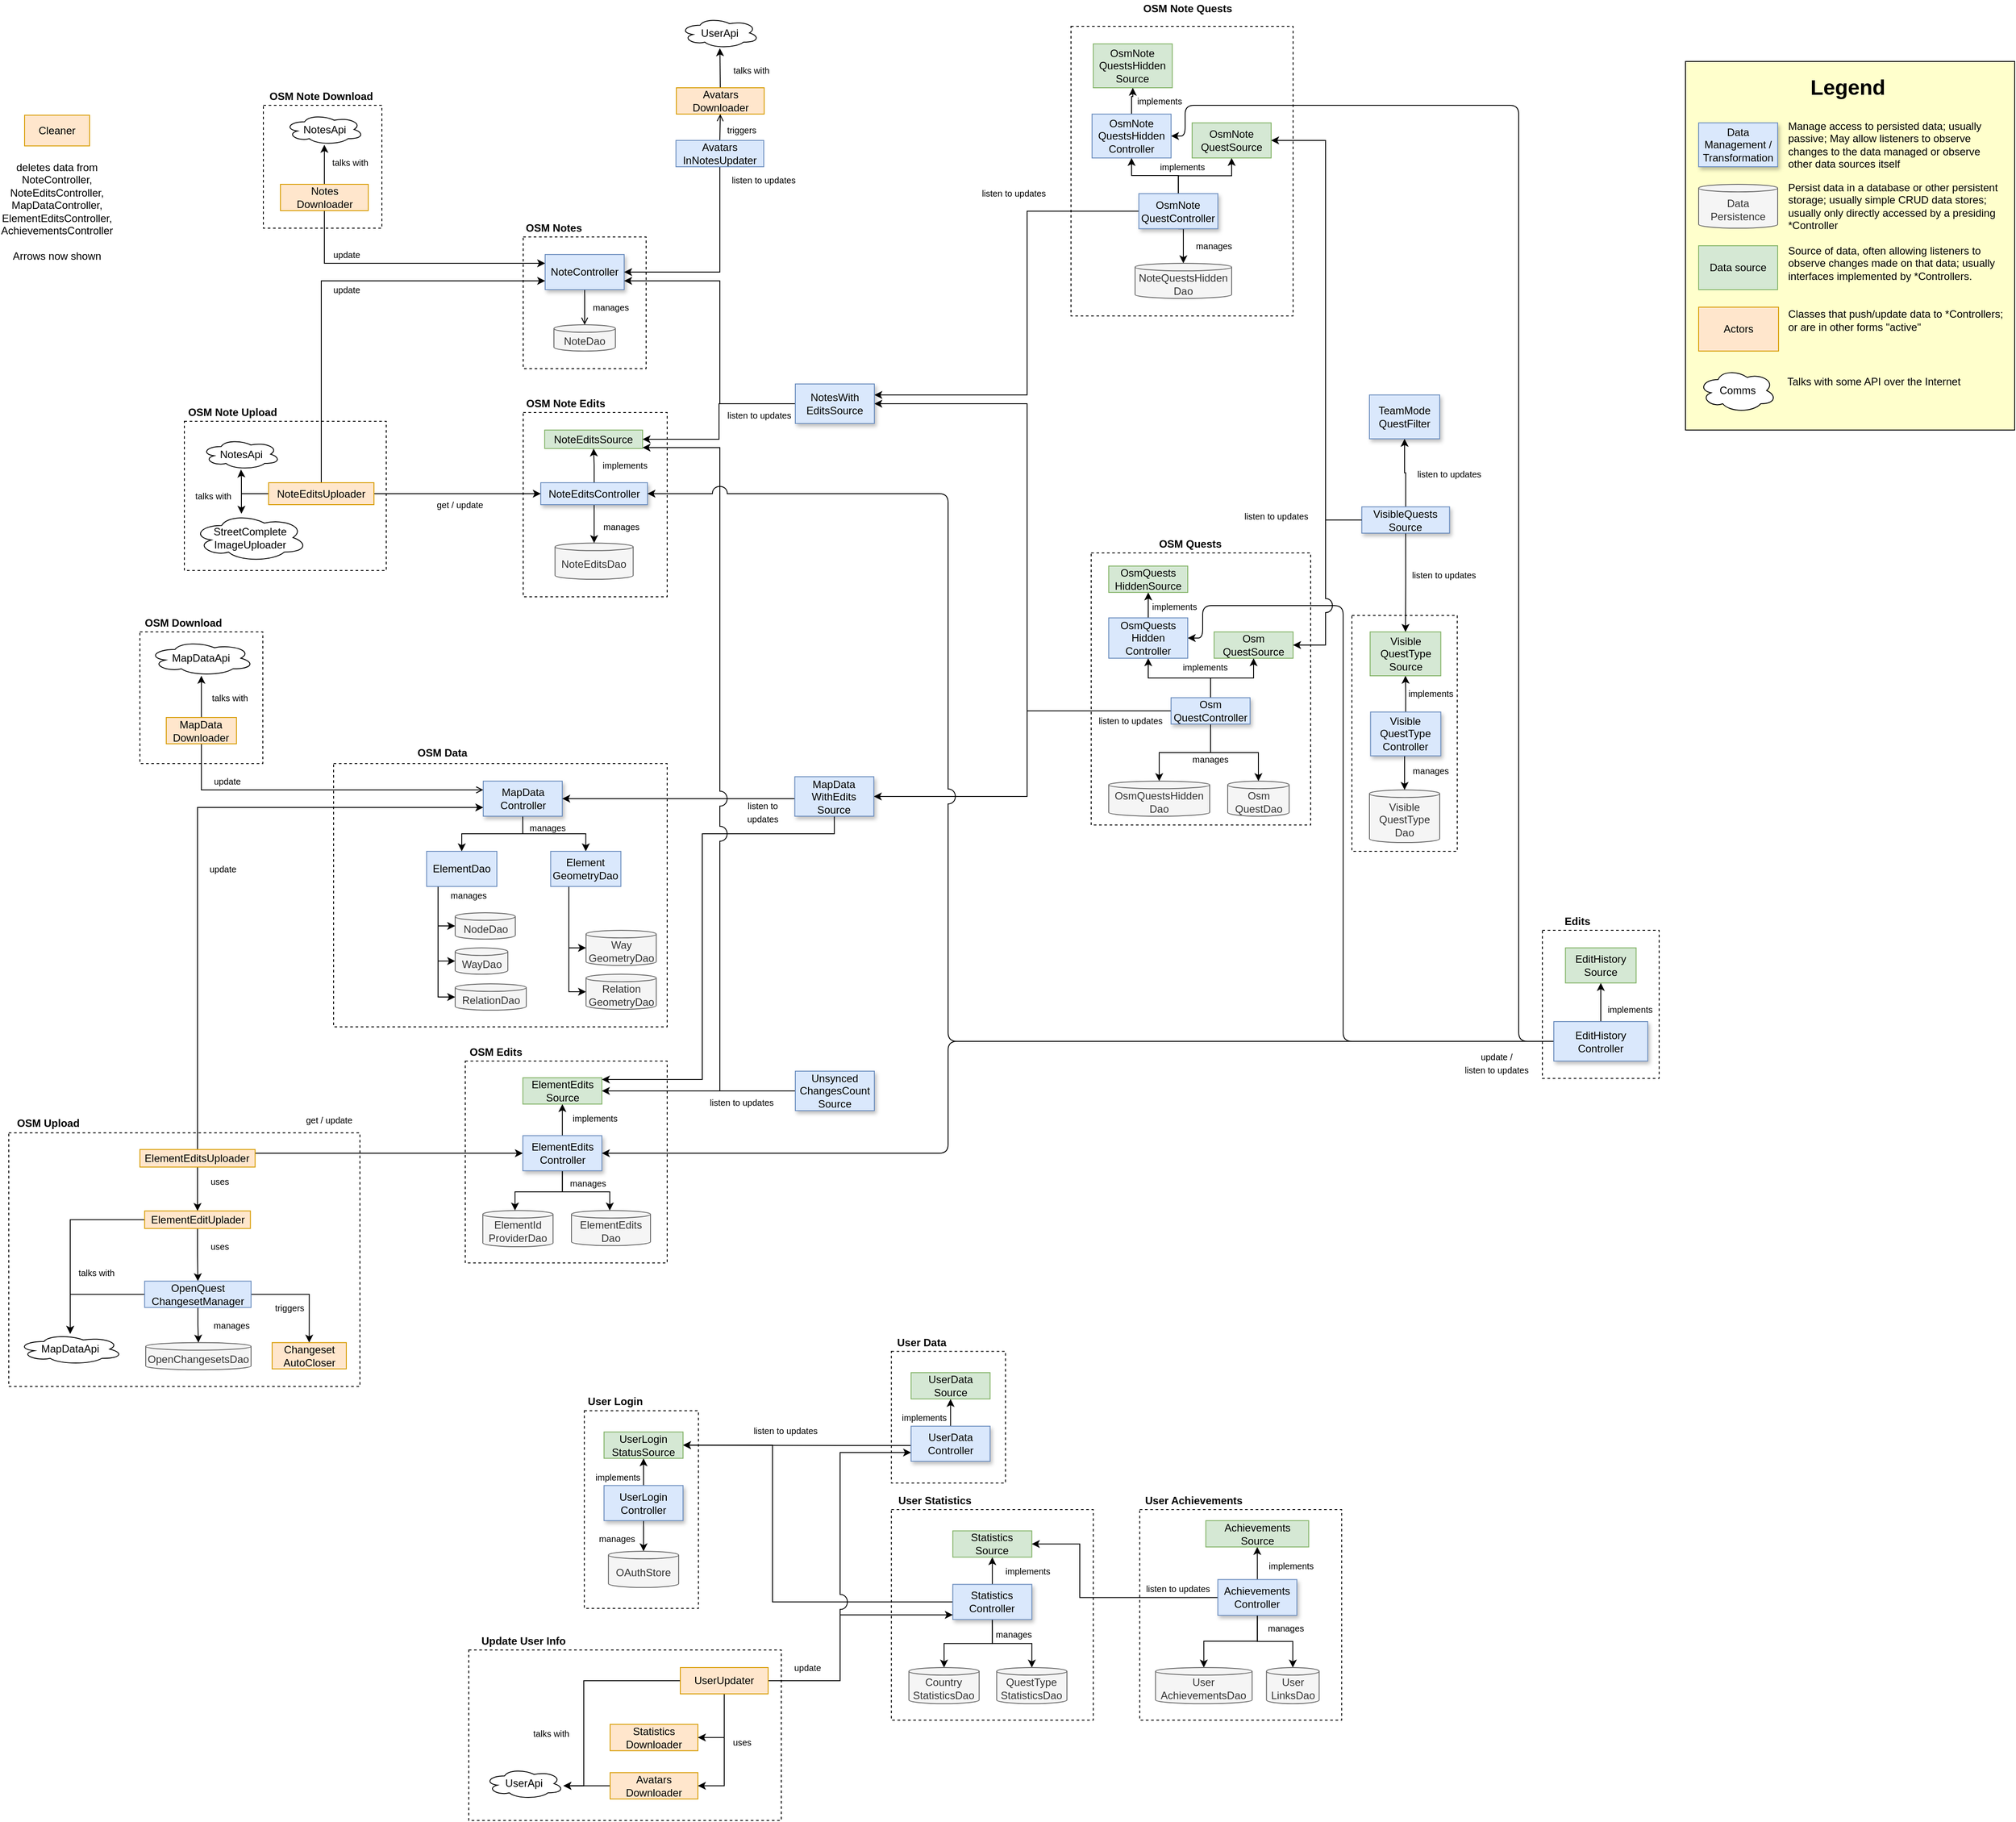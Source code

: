 <mxfile version="22.1.18" type="device">
  <diagram id="Q81owaVrs8D4fiqD0bCW" name="Page">
    <mxGraphModel dx="4572" dy="3655" grid="1" gridSize="10" guides="1" tooltips="1" connect="1" arrows="1" fold="1" page="1" pageScale="1" pageWidth="827" pageHeight="1169" math="0" shadow="0">
      <root>
        <mxCell id="51R45vY43iT_jdcogSZ9-0" />
        <mxCell id="51R45vY43iT_jdcogSZ9-1" parent="51R45vY43iT_jdcogSZ9-0" />
        <mxCell id="KoYR2n-7WcHbPKtnemoo-30" value="" style="rounded=0;whiteSpace=wrap;html=1;fillColor=none;dashed=1;" parent="51R45vY43iT_jdcogSZ9-1" vertex="1">
          <mxGeometry x="-2110" y="-2200" width="135" height="140" as="geometry" />
        </mxCell>
        <mxCell id="KoYR2n-7WcHbPKtnemoo-25" value="" style="rounded=0;whiteSpace=wrap;html=1;fillColor=none;dashed=1;" parent="51R45vY43iT_jdcogSZ9-1" vertex="1">
          <mxGeometry x="-2200" y="-1840" width="230" height="170" as="geometry" />
        </mxCell>
        <mxCell id="X_AoJ5oqezNbY4iK6CAJ-20" value="" style="rounded=0;whiteSpace=wrap;html=1;dashed=1;fillColor=none;" parent="51R45vY43iT_jdcogSZ9-1" vertex="1">
          <mxGeometry x="-1167" y="-1690" width="250" height="310" as="geometry" />
        </mxCell>
        <mxCell id="OpHWaJ8LRmHsNUjZXrtZ-11" value="" style="rounded=0;whiteSpace=wrap;html=1;fillColor=none;dashed=1;" parent="51R45vY43iT_jdcogSZ9-1" vertex="1">
          <mxGeometry x="-2030" y="-1450" width="380" height="300" as="geometry" />
        </mxCell>
        <mxCell id="VN3gT0sgjHmA_Leb3yui-65" value="" style="rounded=0;whiteSpace=wrap;html=1;fillColor=none;dashed=1;" parent="51R45vY43iT_jdcogSZ9-1" vertex="1">
          <mxGeometry x="-2250.62" y="-1600" width="140" height="150" as="geometry" />
        </mxCell>
        <mxCell id="VN3gT0sgjHmA_Leb3yui-54" value="" style="rounded=0;whiteSpace=wrap;html=1;fillColor=#FFFFCC;" parent="51R45vY43iT_jdcogSZ9-1" vertex="1">
          <mxGeometry x="-490" y="-2250" width="375" height="420" as="geometry" />
        </mxCell>
        <mxCell id="inivvCfBTA3O9-0yDfdd-6" value="" style="rounded=0;whiteSpace=wrap;html=1;fillColor=none;dashed=1;" parent="51R45vY43iT_jdcogSZ9-1" vertex="1">
          <mxGeometry x="-2400" y="-1029.25" width="400" height="289" as="geometry" />
        </mxCell>
        <mxCell id="U_GKicJxKMkryC1znsnu-7" value="" style="rounded=0;whiteSpace=wrap;html=1;dashed=1;fillColor=none;" parent="51R45vY43iT_jdcogSZ9-1" vertex="1">
          <mxGeometry x="-870" y="-1618.75" width="120" height="268.75" as="geometry" />
        </mxCell>
        <mxCell id="SQRwWHDyafC3yvhdYBZZ-72" value="" style="rounded=0;whiteSpace=wrap;html=1;dashed=1;fillColor=none;" parent="51R45vY43iT_jdcogSZ9-1" vertex="1">
          <mxGeometry x="-1190" y="-2290" width="253" height="330" as="geometry" />
        </mxCell>
        <mxCell id="EPvNuUSc4TI7V1zTzWjb-70" value="" style="rounded=0;whiteSpace=wrap;html=1;dashed=1;fillColor=none;" parent="51R45vY43iT_jdcogSZ9-1" vertex="1">
          <mxGeometry x="-1814" y="-2050" width="140" height="150" as="geometry" />
        </mxCell>
        <mxCell id="EPvNuUSc4TI7V1zTzWjb-54" value="" style="rounded=0;whiteSpace=wrap;html=1;fillColor=none;dashed=1;" parent="51R45vY43iT_jdcogSZ9-1" vertex="1">
          <mxGeometry x="-1880" y="-1111" width="230" height="230" as="geometry" />
        </mxCell>
        <mxCell id="qQbXcprjhp-LcYu3O835-0" value="Way&lt;br&gt;GeometryDao" style="shape=cylinder3;whiteSpace=wrap;html=1;boundedLbl=1;backgroundOutline=1;size=4.333;fillColor=#f5f5f5;strokeColor=#666666;fontColor=#333333;" parent="51R45vY43iT_jdcogSZ9-1" vertex="1">
          <mxGeometry x="-1742.45" y="-1260" width="80" height="40" as="geometry" />
        </mxCell>
        <mxCell id="mcuzn89M00Cm7jjjBw46-6" style="edgeStyle=orthogonalEdgeStyle;rounded=0;orthogonalLoop=1;jettySize=auto;html=1;entryX=0;entryY=0.5;entryDx=0;entryDy=0;entryPerimeter=0;" parent="51R45vY43iT_jdcogSZ9-1" source="n-T5ke-Z1MnUnC31zNyZ-3" target="n-T5ke-Z1MnUnC31zNyZ-6" edge="1">
          <mxGeometry relative="1" as="geometry">
            <Array as="points">
              <mxPoint x="-1911" y="-1184" />
            </Array>
          </mxGeometry>
        </mxCell>
        <mxCell id="mcuzn89M00Cm7jjjBw46-7" style="edgeStyle=orthogonalEdgeStyle;rounded=0;orthogonalLoop=1;jettySize=auto;html=1;entryX=0;entryY=0.5;entryDx=0;entryDy=0;entryPerimeter=0;" parent="51R45vY43iT_jdcogSZ9-1" source="n-T5ke-Z1MnUnC31zNyZ-3" target="n-T5ke-Z1MnUnC31zNyZ-5" edge="1">
          <mxGeometry relative="1" as="geometry">
            <Array as="points">
              <mxPoint x="-1911" y="-1225" />
            </Array>
          </mxGeometry>
        </mxCell>
        <mxCell id="mcuzn89M00Cm7jjjBw46-8" style="edgeStyle=orthogonalEdgeStyle;rounded=0;orthogonalLoop=1;jettySize=auto;html=1;entryX=0;entryY=0.5;entryDx=0;entryDy=0;entryPerimeter=0;" parent="51R45vY43iT_jdcogSZ9-1" source="n-T5ke-Z1MnUnC31zNyZ-3" target="n-T5ke-Z1MnUnC31zNyZ-4" edge="1">
          <mxGeometry relative="1" as="geometry">
            <Array as="points">
              <mxPoint x="-1911" y="-1265" />
            </Array>
          </mxGeometry>
        </mxCell>
        <mxCell id="n-T5ke-Z1MnUnC31zNyZ-3" value="ElementDao" style="rounded=0;whiteSpace=wrap;html=1;fillColor=#dae8fc;strokeColor=#6c8ebf;" parent="51R45vY43iT_jdcogSZ9-1" vertex="1">
          <mxGeometry x="-1924" y="-1350" width="80" height="40" as="geometry" />
        </mxCell>
        <mxCell id="n-T5ke-Z1MnUnC31zNyZ-4" value="NodeDao" style="shape=cylinder3;whiteSpace=wrap;html=1;boundedLbl=1;backgroundOutline=1;size=4.333;fillColor=#f5f5f5;strokeColor=#666666;fontColor=#333333;" parent="51R45vY43iT_jdcogSZ9-1" vertex="1">
          <mxGeometry x="-1891.5" y="-1280" width="68.5" height="30" as="geometry" />
        </mxCell>
        <mxCell id="n-T5ke-Z1MnUnC31zNyZ-5" value="WayDao" style="shape=cylinder3;whiteSpace=wrap;html=1;boundedLbl=1;backgroundOutline=1;size=4.333;fillColor=#f5f5f5;strokeColor=#666666;fontColor=#333333;" parent="51R45vY43iT_jdcogSZ9-1" vertex="1">
          <mxGeometry x="-1891.5" y="-1240" width="60" height="30" as="geometry" />
        </mxCell>
        <mxCell id="n-T5ke-Z1MnUnC31zNyZ-6" value="RelationDao" style="shape=cylinder3;whiteSpace=wrap;html=1;boundedLbl=1;backgroundOutline=1;size=4.333;fillColor=#f5f5f5;strokeColor=#666666;fontColor=#333333;" parent="51R45vY43iT_jdcogSZ9-1" vertex="1">
          <mxGeometry x="-1891.5" y="-1199" width="81" height="30" as="geometry" />
        </mxCell>
        <mxCell id="jhT8wK5zt7qmRpazY_14-0" value="NoteDao" style="shape=cylinder3;whiteSpace=wrap;html=1;boundedLbl=1;backgroundOutline=1;size=4.333;fillColor=#f5f5f5;strokeColor=#666666;fontColor=#333333;" parent="51R45vY43iT_jdcogSZ9-1" vertex="1">
          <mxGeometry x="-1779" y="-1950" width="70" height="30" as="geometry" />
        </mxCell>
        <mxCell id="Qy5qiiHPJYb9mzbqVUHA-16" style="edgeStyle=orthogonalEdgeStyle;rounded=0;jumpStyle=arc;jumpSize=8;orthogonalLoop=1;jettySize=auto;html=1;exitX=0.5;exitY=1;exitDx=0;exitDy=0;strokeColor=#000000;fontColor=#FF0000;" parent="51R45vY43iT_jdcogSZ9-1" source="XJun6wl4G3z7FE1YGOAI-0" target="zcpkFRRcYsidM-BZpb4--0" edge="1">
          <mxGeometry relative="1" as="geometry" />
        </mxCell>
        <mxCell id="Qy5qiiHPJYb9mzbqVUHA-17" style="edgeStyle=orthogonalEdgeStyle;rounded=0;jumpStyle=arc;jumpSize=8;orthogonalLoop=1;jettySize=auto;html=1;exitX=0.5;exitY=1;exitDx=0;exitDy=0;entryX=0.5;entryY=0;entryDx=0;entryDy=0;strokeColor=#000000;fontColor=#FF0000;" parent="51R45vY43iT_jdcogSZ9-1" source="XJun6wl4G3z7FE1YGOAI-0" target="zcpkFRRcYsidM-BZpb4--1" edge="1">
          <mxGeometry relative="1" as="geometry" />
        </mxCell>
        <mxCell id="Qy5qiiHPJYb9mzbqVUHA-18" style="edgeStyle=orthogonalEdgeStyle;rounded=0;jumpStyle=arc;jumpSize=8;orthogonalLoop=1;jettySize=auto;html=1;exitX=0.5;exitY=0;exitDx=0;exitDy=0;entryX=0.5;entryY=1;entryDx=0;entryDy=0;strokeColor=#000000;fontColor=#FF0000;" parent="51R45vY43iT_jdcogSZ9-1" source="XJun6wl4G3z7FE1YGOAI-0" target="Qy5qiiHPJYb9mzbqVUHA-12" edge="1">
          <mxGeometry relative="1" as="geometry" />
        </mxCell>
        <mxCell id="haxzHKYdSKyFWuCFPDV8-7" style="edgeStyle=orthogonalEdgeStyle;rounded=0;orthogonalLoop=1;jettySize=auto;html=1;entryX=1;entryY=0.5;entryDx=0;entryDy=0;" parent="51R45vY43iT_jdcogSZ9-1" source="XJun6wl4G3z7FE1YGOAI-0" target="haxzHKYdSKyFWuCFPDV8-0" edge="1">
          <mxGeometry relative="1" as="geometry">
            <mxPoint x="-1434" y="-1510" as="targetPoint" />
            <Array as="points">
              <mxPoint x="-1240" y="-1510" />
              <mxPoint x="-1240" y="-1412" />
            </Array>
          </mxGeometry>
        </mxCell>
        <mxCell id="KoYR2n-7WcHbPKtnemoo-47" style="edgeStyle=orthogonalEdgeStyle;rounded=0;orthogonalLoop=1;jettySize=auto;html=1;" parent="51R45vY43iT_jdcogSZ9-1" source="XJun6wl4G3z7FE1YGOAI-0" target="KoYR2n-7WcHbPKtnemoo-24" edge="1">
          <mxGeometry relative="1" as="geometry">
            <Array as="points">
              <mxPoint x="-1240" y="-1510" />
              <mxPoint x="-1240" y="-1860" />
            </Array>
          </mxGeometry>
        </mxCell>
        <mxCell id="0sawJ3IFaR9pb914Vs4Y-9" style="edgeStyle=orthogonalEdgeStyle;rounded=0;orthogonalLoop=1;jettySize=auto;html=1;" edge="1" parent="51R45vY43iT_jdcogSZ9-1" source="XJun6wl4G3z7FE1YGOAI-0" target="0sawJ3IFaR9pb914Vs4Y-5">
          <mxGeometry relative="1" as="geometry" />
        </mxCell>
        <mxCell id="XJun6wl4G3z7FE1YGOAI-0" value="Osm&lt;br&gt;QuestController" style="rounded=0;whiteSpace=wrap;html=1;fillColor=#dae8fc;strokeColor=#6c8ebf;shadow=1;" parent="51R45vY43iT_jdcogSZ9-1" vertex="1">
          <mxGeometry x="-1076" y="-1525" width="90" height="30" as="geometry" />
        </mxCell>
        <mxCell id="j30bs2ysJRAmwsAj-f78-2" style="edgeStyle=orthogonalEdgeStyle;rounded=0;orthogonalLoop=1;jettySize=auto;html=1;exitX=0.5;exitY=1;exitDx=0;exitDy=0;entryX=0.5;entryY=0;entryDx=0;entryDy=0;" parent="51R45vY43iT_jdcogSZ9-1" source="xdeHD7A79bCkGNLGMnPe-2" target="j30bs2ysJRAmwsAj-f78-0" edge="1">
          <mxGeometry relative="1" as="geometry" />
        </mxCell>
        <mxCell id="ZRk0zhL3pRTTiynzC3ml-3" style="edgeStyle=orthogonalEdgeStyle;rounded=0;orthogonalLoop=1;jettySize=auto;html=1;exitX=0.5;exitY=0;exitDx=0;exitDy=0;entryX=0.5;entryY=1;entryDx=0;entryDy=0;" parent="51R45vY43iT_jdcogSZ9-1" source="xdeHD7A79bCkGNLGMnPe-2" target="ZRk0zhL3pRTTiynzC3ml-2" edge="1">
          <mxGeometry relative="1" as="geometry" />
        </mxCell>
        <mxCell id="KoYR2n-7WcHbPKtnemoo-48" style="edgeStyle=orthogonalEdgeStyle;rounded=0;orthogonalLoop=1;jettySize=auto;html=1;" parent="51R45vY43iT_jdcogSZ9-1" source="xdeHD7A79bCkGNLGMnPe-2" target="KoYR2n-7WcHbPKtnemoo-24" edge="1">
          <mxGeometry relative="1" as="geometry">
            <Array as="points">
              <mxPoint x="-1240" y="-2080" />
              <mxPoint x="-1240" y="-1870" />
            </Array>
          </mxGeometry>
        </mxCell>
        <mxCell id="0sawJ3IFaR9pb914Vs4Y-2" style="edgeStyle=orthogonalEdgeStyle;rounded=0;orthogonalLoop=1;jettySize=auto;html=1;" edge="1" parent="51R45vY43iT_jdcogSZ9-1" source="xdeHD7A79bCkGNLGMnPe-2" target="0sawJ3IFaR9pb914Vs4Y-1">
          <mxGeometry relative="1" as="geometry">
            <Array as="points">
              <mxPoint x="-1068" y="-2120" />
              <mxPoint x="-1121" y="-2120" />
            </Array>
          </mxGeometry>
        </mxCell>
        <mxCell id="xdeHD7A79bCkGNLGMnPe-2" value="OsmNote&lt;br&gt;QuestController" style="rounded=0;whiteSpace=wrap;html=1;fillColor=#dae8fc;fontStyle=0;strokeColor=#6c8ebf;shadow=1;" parent="51R45vY43iT_jdcogSZ9-1" vertex="1">
          <mxGeometry x="-1112.68" y="-2099.37" width="90" height="40" as="geometry" />
        </mxCell>
        <mxCell id="EPvNuUSc4TI7V1zTzWjb-64" style="edgeStyle=orthogonalEdgeStyle;rounded=0;orthogonalLoop=1;jettySize=auto;html=1;exitX=0.5;exitY=1;exitDx=0;exitDy=0;entryX=0.5;entryY=0;entryDx=0;entryDy=0;endArrow=open;endFill=0;" parent="51R45vY43iT_jdcogSZ9-1" source="mesm_kIDOi0JZ5hnJyv2-9" target="jhT8wK5zt7qmRpazY_14-0" edge="1">
          <mxGeometry relative="1" as="geometry" />
        </mxCell>
        <mxCell id="mesm_kIDOi0JZ5hnJyv2-9" value="NoteController" style="rounded=0;whiteSpace=wrap;html=1;fillColor=#dae8fc;strokeColor=#6c8ebf;shadow=1;" parent="51R45vY43iT_jdcogSZ9-1" vertex="1">
          <mxGeometry x="-1789" y="-2030" width="90" height="40" as="geometry" />
        </mxCell>
        <mxCell id="OpHWaJ8LRmHsNUjZXrtZ-9" style="edgeStyle=orthogonalEdgeStyle;rounded=0;orthogonalLoop=1;jettySize=auto;html=1;" parent="51R45vY43iT_jdcogSZ9-1" source="mesm_kIDOi0JZ5hnJyv2-11" target="n-T5ke-Z1MnUnC31zNyZ-3" edge="1">
          <mxGeometry relative="1" as="geometry">
            <Array as="points">
              <mxPoint x="-1814" y="-1370" />
              <mxPoint x="-1884" y="-1370" />
            </Array>
          </mxGeometry>
        </mxCell>
        <mxCell id="mcuzn89M00Cm7jjjBw46-5" style="edgeStyle=orthogonalEdgeStyle;rounded=0;orthogonalLoop=1;jettySize=auto;html=1;" parent="51R45vY43iT_jdcogSZ9-1" source="mesm_kIDOi0JZ5hnJyv2-11" target="mcuzn89M00Cm7jjjBw46-0" edge="1">
          <mxGeometry relative="1" as="geometry" />
        </mxCell>
        <mxCell id="mesm_kIDOi0JZ5hnJyv2-11" value="MapData&lt;br&gt;Controller" style="rounded=0;whiteSpace=wrap;html=1;fillColor=#dae8fc;strokeColor=#6c8ebf;shadow=1;" parent="51R45vY43iT_jdcogSZ9-1" vertex="1">
          <mxGeometry x="-1859.5" y="-1430" width="90" height="40" as="geometry" />
        </mxCell>
        <mxCell id="VYJQDYVzbWzPyRM-2ZTZ-27" value="&lt;font style=&quot;font-size: 10px&quot;&gt;manages&lt;/font&gt;" style="text;html=1;strokeColor=none;fillColor=none;align=center;verticalAlign=middle;whiteSpace=wrap;rounded=0;" parent="51R45vY43iT_jdcogSZ9-1" vertex="1">
          <mxGeometry x="-1816" y="-1385" width="60" height="15" as="geometry" />
        </mxCell>
        <mxCell id="ZRk0zhL3pRTTiynzC3ml-5" style="edgeStyle=orthogonalEdgeStyle;rounded=0;orthogonalLoop=1;jettySize=auto;html=1;exitX=0;exitY=0.5;exitDx=0;exitDy=0;entryX=1;entryY=0.5;entryDx=0;entryDy=0;" parent="51R45vY43iT_jdcogSZ9-1" source="EPvNuUSc4TI7V1zTzWjb-33" target="ZRk0zhL3pRTTiynzC3ml-2" edge="1">
          <mxGeometry relative="1" as="geometry">
            <Array as="points">
              <mxPoint x="-900" y="-1727" />
              <mxPoint x="-900" y="-2160" />
            </Array>
          </mxGeometry>
        </mxCell>
        <mxCell id="U_GKicJxKMkryC1znsnu-10" style="edgeStyle=orthogonalEdgeStyle;rounded=0;orthogonalLoop=1;jettySize=auto;html=1;exitX=0.5;exitY=1;exitDx=0;exitDy=0;" parent="51R45vY43iT_jdcogSZ9-1" source="EPvNuUSc4TI7V1zTzWjb-33" target="U_GKicJxKMkryC1znsnu-2" edge="1">
          <mxGeometry relative="1" as="geometry" />
        </mxCell>
        <mxCell id="e882vHLFMe0ZeBiDDTnJ-31" style="edgeStyle=orthogonalEdgeStyle;rounded=0;orthogonalLoop=1;jettySize=auto;html=1;" parent="51R45vY43iT_jdcogSZ9-1" source="EPvNuUSc4TI7V1zTzWjb-33" target="e882vHLFMe0ZeBiDDTnJ-30" edge="1">
          <mxGeometry relative="1" as="geometry" />
        </mxCell>
        <mxCell id="EPvNuUSc4TI7V1zTzWjb-33" value="VisibleQuests&lt;br&gt;Source" style="rounded=0;whiteSpace=wrap;html=1;fillColor=#dae8fc;strokeColor=#6c8ebf;shadow=1;" parent="51R45vY43iT_jdcogSZ9-1" vertex="1">
          <mxGeometry x="-858.75" y="-1742.5" width="100" height="30" as="geometry" />
        </mxCell>
        <mxCell id="EPvNuUSc4TI7V1zTzWjb-60" value="&lt;font style=&quot;font-size: 10px&quot;&gt;manages&lt;/font&gt;" style="text;html=1;strokeColor=none;fillColor=none;align=center;verticalAlign=middle;whiteSpace=wrap;rounded=0;" parent="51R45vY43iT_jdcogSZ9-1" vertex="1">
          <mxGeometry x="-1905.75" y="-1310" width="60" height="20" as="geometry" />
        </mxCell>
        <mxCell id="EPvNuUSc4TI7V1zTzWjb-67" value="&lt;font style=&quot;font-size: 10px&quot;&gt;manages&lt;/font&gt;" style="text;html=1;strokeColor=none;fillColor=none;align=center;verticalAlign=middle;whiteSpace=wrap;rounded=0;" parent="51R45vY43iT_jdcogSZ9-1" vertex="1">
          <mxGeometry x="-1744" y="-1980" width="60" height="20" as="geometry" />
        </mxCell>
        <mxCell id="EPvNuUSc4TI7V1zTzWjb-72" value="OSM Notes" style="text;html=1;strokeColor=none;fillColor=none;align=center;verticalAlign=middle;whiteSpace=wrap;rounded=0;dashed=1;fontStyle=1" parent="51R45vY43iT_jdcogSZ9-1" vertex="1">
          <mxGeometry x="-1814.37" y="-2070" width="70" height="20" as="geometry" />
        </mxCell>
        <mxCell id="gMZxs_a-2YbgmyMgKVlh-11" value="&lt;font style=&quot;font-size: 10px&quot;&gt;listen to updates&lt;/font&gt;" style="text;html=1;strokeColor=none;fillColor=none;align=center;verticalAlign=middle;whiteSpace=wrap;rounded=0;" parent="51R45vY43iT_jdcogSZ9-1" vertex="1">
          <mxGeometry x="-1300" y="-2110" width="90" height="20" as="geometry" />
        </mxCell>
        <mxCell id="VN3gT0sgjHmA_Leb3yui-27" style="edgeStyle=orthogonalEdgeStyle;rounded=0;jumpStyle=arc;jumpSize=8;orthogonalLoop=1;jettySize=auto;html=1;" parent="51R45vY43iT_jdcogSZ9-1" source="gMZxs_a-2YbgmyMgKVlh-12" target="VN3gT0sgjHmA_Leb3yui-26" edge="1">
          <mxGeometry relative="1" as="geometry" />
        </mxCell>
        <mxCell id="gMZxs_a-2YbgmyMgKVlh-12" value="Avatars&lt;br&gt;Downloader" style="rounded=0;whiteSpace=wrap;html=1;fillColor=#ffe6cc;strokeColor=#d79b00;" parent="51R45vY43iT_jdcogSZ9-1" vertex="1">
          <mxGeometry x="-1639.5" y="-2220" width="100" height="30" as="geometry" />
        </mxCell>
        <mxCell id="SQRwWHDyafC3yvhdYBZZ-33" style="edgeStyle=orthogonalEdgeStyle;rounded=0;orthogonalLoop=1;jettySize=auto;html=1;exitX=0.5;exitY=0;exitDx=0;exitDy=0;entryX=0.5;entryY=1;entryDx=0;entryDy=0;endArrow=open;endFill=0;" parent="51R45vY43iT_jdcogSZ9-1" source="gMZxs_a-2YbgmyMgKVlh-13" target="gMZxs_a-2YbgmyMgKVlh-12" edge="1">
          <mxGeometry relative="1" as="geometry" />
        </mxCell>
        <mxCell id="KoYR2n-7WcHbPKtnemoo-53" style="edgeStyle=orthogonalEdgeStyle;rounded=0;orthogonalLoop=1;jettySize=auto;html=1;" parent="51R45vY43iT_jdcogSZ9-1" source="gMZxs_a-2YbgmyMgKVlh-13" target="mesm_kIDOi0JZ5hnJyv2-9" edge="1">
          <mxGeometry relative="1" as="geometry">
            <Array as="points">
              <mxPoint x="-1590" y="-2135" />
              <mxPoint x="-1590" y="-2010" />
            </Array>
          </mxGeometry>
        </mxCell>
        <mxCell id="gMZxs_a-2YbgmyMgKVlh-13" value="Avatars&lt;br&gt;InNotesUpdater" style="rounded=0;whiteSpace=wrap;html=1;fillColor=#dae8fc;strokeColor=#6c8ebf;" parent="51R45vY43iT_jdcogSZ9-1" vertex="1">
          <mxGeometry x="-1640" y="-2160" width="100" height="30" as="geometry" />
        </mxCell>
        <mxCell id="VN3gT0sgjHmA_Leb3yui-25" style="edgeStyle=orthogonalEdgeStyle;rounded=0;jumpStyle=arc;jumpSize=8;orthogonalLoop=1;jettySize=auto;html=1;entryX=0.5;entryY=1;entryDx=0;entryDy=0;" parent="51R45vY43iT_jdcogSZ9-1" source="gMZxs_a-2YbgmyMgKVlh-21" target="VN3gT0sgjHmA_Leb3yui-24" edge="1">
          <mxGeometry relative="1" as="geometry" />
        </mxCell>
        <mxCell id="KoYR2n-7WcHbPKtnemoo-16" style="edgeStyle=orthogonalEdgeStyle;rounded=0;orthogonalLoop=1;jettySize=auto;html=1;" parent="51R45vY43iT_jdcogSZ9-1" source="gMZxs_a-2YbgmyMgKVlh-21" target="mesm_kIDOi0JZ5hnJyv2-9" edge="1">
          <mxGeometry relative="1" as="geometry">
            <Array as="points">
              <mxPoint x="-2040" y="-2020" />
            </Array>
          </mxGeometry>
        </mxCell>
        <mxCell id="gMZxs_a-2YbgmyMgKVlh-21" value="Notes&lt;br&gt;Downloader" style="rounded=0;whiteSpace=wrap;html=1;fillColor=#ffe6cc;strokeColor=#d79b00;" parent="51R45vY43iT_jdcogSZ9-1" vertex="1">
          <mxGeometry x="-2090.5" y="-2110" width="100" height="30" as="geometry" />
        </mxCell>
        <mxCell id="X_AoJ5oqezNbY4iK6CAJ-13" value="&lt;font style=&quot;font-size: 10px&quot;&gt;update&lt;/font&gt;" style="text;html=1;strokeColor=none;fillColor=none;align=center;verticalAlign=middle;whiteSpace=wrap;rounded=0;" parent="51R45vY43iT_jdcogSZ9-1" vertex="1">
          <mxGeometry x="-2035.5" y="-2040" width="40" height="20" as="geometry" />
        </mxCell>
        <mxCell id="X_AoJ5oqezNbY4iK6CAJ-22" value="&lt;font style=&quot;font-size: 10px&quot;&gt;manages&lt;/font&gt;" style="text;html=1;strokeColor=none;fillColor=none;align=center;verticalAlign=middle;whiteSpace=wrap;rounded=0;" parent="51R45vY43iT_jdcogSZ9-1" vertex="1">
          <mxGeometry x="-1061" y="-1465" width="60" height="20" as="geometry" />
        </mxCell>
        <mxCell id="X_AoJ5oqezNbY4iK6CAJ-41" value="OSM Quests" style="text;html=1;strokeColor=none;fillColor=none;align=center;verticalAlign=middle;whiteSpace=wrap;rounded=0;dashed=1;fontStyle=1" parent="51R45vY43iT_jdcogSZ9-1" vertex="1">
          <mxGeometry x="-1093.68" y="-1710" width="80" height="20" as="geometry" />
        </mxCell>
        <mxCell id="X_AoJ5oqezNbY4iK6CAJ-48" style="edgeStyle=orthogonalEdgeStyle;rounded=0;orthogonalLoop=1;jettySize=auto;html=1;endArrow=open;endFill=0;" parent="51R45vY43iT_jdcogSZ9-1" source="X_AoJ5oqezNbY4iK6CAJ-44" target="mesm_kIDOi0JZ5hnJyv2-11" edge="1">
          <mxGeometry relative="1" as="geometry">
            <Array as="points">
              <mxPoint x="-2180.62" y="-1420" />
            </Array>
            <mxPoint x="-1805.62" y="-1440" as="targetPoint" />
          </mxGeometry>
        </mxCell>
        <mxCell id="VN3gT0sgjHmA_Leb3yui-15" style="edgeStyle=orthogonalEdgeStyle;rounded=0;jumpStyle=arc;jumpSize=8;orthogonalLoop=1;jettySize=auto;html=1;" parent="51R45vY43iT_jdcogSZ9-1" source="X_AoJ5oqezNbY4iK6CAJ-44" target="VN3gT0sgjHmA_Leb3yui-13" edge="1">
          <mxGeometry relative="1" as="geometry" />
        </mxCell>
        <mxCell id="X_AoJ5oqezNbY4iK6CAJ-44" value="MapData&lt;br&gt;Downloader" style="rounded=0;whiteSpace=wrap;html=1;fillColor=#ffe6cc;strokeColor=#d79b00;" parent="51R45vY43iT_jdcogSZ9-1" vertex="1">
          <mxGeometry x="-2220.62" y="-1502.5" width="80" height="30" as="geometry" />
        </mxCell>
        <mxCell id="SQRwWHDyafC3yvhdYBZZ-34" value="&lt;font style=&quot;font-size: 10px&quot;&gt;triggers&lt;/font&gt;" style="text;html=1;strokeColor=none;fillColor=none;align=center;verticalAlign=middle;whiteSpace=wrap;rounded=0;" parent="51R45vY43iT_jdcogSZ9-1" vertex="1">
          <mxGeometry x="-1585" y="-2182.5" width="40" height="20" as="geometry" />
        </mxCell>
        <mxCell id="SQRwWHDyafC3yvhdYBZZ-43" value="&lt;font style=&quot;font-size: 10px&quot;&gt;listen to updates&lt;/font&gt;" style="text;html=1;strokeColor=none;fillColor=none;align=center;verticalAlign=middle;whiteSpace=wrap;rounded=0;" parent="51R45vY43iT_jdcogSZ9-1" vertex="1">
          <mxGeometry x="-1001" y="-1742.5" width="90" height="20" as="geometry" />
        </mxCell>
        <mxCell id="SQRwWHDyafC3yvhdYBZZ-44" value="Visible&lt;br&gt;QuestType&lt;br&gt;Dao" style="shape=cylinder3;whiteSpace=wrap;html=1;boundedLbl=1;backgroundOutline=1;size=4.333;fillColor=#f5f5f5;strokeColor=#666666;fontColor=#333333;" parent="51R45vY43iT_jdcogSZ9-1" vertex="1">
          <mxGeometry x="-850" y="-1420" width="80" height="60" as="geometry" />
        </mxCell>
        <mxCell id="SQRwWHDyafC3yvhdYBZZ-73" value="OSM Note Quests" style="text;html=1;strokeColor=none;fillColor=none;align=center;verticalAlign=middle;whiteSpace=wrap;rounded=0;dashed=1;fontStyle=1" parent="51R45vY43iT_jdcogSZ9-1" vertex="1">
          <mxGeometry x="-1117" y="-2320" width="120" height="20" as="geometry" />
        </mxCell>
        <mxCell id="j30bs2ysJRAmwsAj-f78-0" value="NoteQuestsHidden&lt;br&gt;Dao" style="shape=cylinder3;whiteSpace=wrap;html=1;boundedLbl=1;backgroundOutline=1;size=4.333;fillColor=#f5f5f5;strokeColor=#666666;fontColor=#333333;" parent="51R45vY43iT_jdcogSZ9-1" vertex="1">
          <mxGeometry x="-1117" y="-2020" width="110" height="40" as="geometry" />
        </mxCell>
        <mxCell id="j30bs2ysJRAmwsAj-f78-3" value="&lt;font style=&quot;font-size: 10px&quot;&gt;manages&lt;/font&gt;" style="text;html=1;strokeColor=none;fillColor=none;align=center;verticalAlign=middle;whiteSpace=wrap;rounded=0;" parent="51R45vY43iT_jdcogSZ9-1" vertex="1">
          <mxGeometry x="-1057" y="-2050" width="60" height="20" as="geometry" />
        </mxCell>
        <mxCell id="ZRk0zhL3pRTTiynzC3ml-2" value="OsmNote&lt;br&gt;QuestSource" style="rounded=0;whiteSpace=wrap;html=1;fillColor=#d5e8d4;fontStyle=0;strokeColor=#82b366;" parent="51R45vY43iT_jdcogSZ9-1" vertex="1">
          <mxGeometry x="-1052" y="-2180" width="90" height="40" as="geometry" />
        </mxCell>
        <mxCell id="ZRk0zhL3pRTTiynzC3ml-4" value="&lt;font style=&quot;font-size: 10px&quot;&gt;implements&lt;/font&gt;" style="text;html=1;strokeColor=none;fillColor=none;align=center;verticalAlign=middle;whiteSpace=wrap;rounded=0;" parent="51R45vY43iT_jdcogSZ9-1" vertex="1">
          <mxGeometry x="-1083.5" y="-2140" width="40" height="20" as="geometry" />
        </mxCell>
        <mxCell id="ZRk0zhL3pRTTiynzC3ml-19" value="&lt;font style=&quot;font-size: 10px&quot;&gt;update&lt;/font&gt;" style="text;html=1;strokeColor=none;fillColor=none;align=center;verticalAlign=middle;whiteSpace=wrap;rounded=0;" parent="51R45vY43iT_jdcogSZ9-1" vertex="1">
          <mxGeometry x="-2176.25" y="-1340" width="40" height="20" as="geometry" />
        </mxCell>
        <mxCell id="ZRk0zhL3pRTTiynzC3ml-23" value="&lt;font style=&quot;font-size: 10px&quot;&gt;listen to updates&lt;/font&gt;" style="text;html=1;strokeColor=none;fillColor=none;align=center;verticalAlign=middle;whiteSpace=wrap;rounded=0;" parent="51R45vY43iT_jdcogSZ9-1" vertex="1">
          <mxGeometry x="-1585" y="-2125" width="90" height="20" as="geometry" />
        </mxCell>
        <mxCell id="zcpkFRRcYsidM-BZpb4--0" value="OsmQuestsHidden&lt;br&gt;Dao" style="shape=cylinder3;whiteSpace=wrap;html=1;boundedLbl=1;backgroundOutline=1;size=4.333;fillColor=#f5f5f5;strokeColor=#666666;fontColor=#333333;" parent="51R45vY43iT_jdcogSZ9-1" vertex="1">
          <mxGeometry x="-1147" y="-1430" width="115" height="40" as="geometry" />
        </mxCell>
        <mxCell id="zcpkFRRcYsidM-BZpb4--1" value="Osm&lt;br&gt;QuestDao" style="shape=cylinder3;whiteSpace=wrap;html=1;boundedLbl=1;backgroundOutline=1;size=4.333;fillColor=#f5f5f5;strokeColor=#666666;fontColor=#333333;" parent="51R45vY43iT_jdcogSZ9-1" vertex="1">
          <mxGeometry x="-1011.5" y="-1430" width="70" height="40" as="geometry" />
        </mxCell>
        <mxCell id="Qy5qiiHPJYb9mzbqVUHA-3" value="Cleaner" style="rounded=0;whiteSpace=wrap;html=1;fillColor=#ffe6cc;strokeColor=#d79b00;" parent="51R45vY43iT_jdcogSZ9-1" vertex="1">
          <mxGeometry x="-2382" y="-2188.75" width="74" height="35" as="geometry" />
        </mxCell>
        <mxCell id="Qy5qiiHPJYb9mzbqVUHA-12" value="Osm&lt;br&gt;QuestSource" style="rounded=0;whiteSpace=wrap;html=1;fillColor=#d5e8d4;strokeColor=#82b366;" parent="51R45vY43iT_jdcogSZ9-1" vertex="1">
          <mxGeometry x="-1027" y="-1600" width="90" height="30" as="geometry" />
        </mxCell>
        <mxCell id="Qy5qiiHPJYb9mzbqVUHA-19" value="&lt;font style=&quot;font-size: 10px&quot;&gt;implements&lt;/font&gt;" style="text;html=1;strokeColor=none;fillColor=none;align=center;verticalAlign=middle;whiteSpace=wrap;rounded=0;" parent="51R45vY43iT_jdcogSZ9-1" vertex="1">
          <mxGeometry x="-1057" y="-1570" width="40" height="20" as="geometry" />
        </mxCell>
        <mxCell id="U_GKicJxKMkryC1znsnu-3" style="edgeStyle=orthogonalEdgeStyle;rounded=0;orthogonalLoop=1;jettySize=auto;html=1;exitX=0.5;exitY=1;exitDx=0;exitDy=0;entryX=0.5;entryY=0;entryDx=0;entryDy=0;" parent="51R45vY43iT_jdcogSZ9-1" source="U_GKicJxKMkryC1znsnu-1" target="SQRwWHDyafC3yvhdYBZZ-44" edge="1">
          <mxGeometry relative="1" as="geometry" />
        </mxCell>
        <mxCell id="U_GKicJxKMkryC1znsnu-4" style="edgeStyle=orthogonalEdgeStyle;rounded=0;orthogonalLoop=1;jettySize=auto;html=1;exitX=0.5;exitY=0;exitDx=0;exitDy=0;entryX=0.5;entryY=1;entryDx=0;entryDy=0;" parent="51R45vY43iT_jdcogSZ9-1" source="U_GKicJxKMkryC1znsnu-1" target="U_GKicJxKMkryC1znsnu-2" edge="1">
          <mxGeometry relative="1" as="geometry" />
        </mxCell>
        <mxCell id="U_GKicJxKMkryC1znsnu-1" value="Visible&lt;br&gt;QuestType&lt;br&gt;Controller" style="rounded=0;whiteSpace=wrap;html=1;fillColor=#dae8fc;strokeColor=#6c8ebf;shadow=1;" parent="51R45vY43iT_jdcogSZ9-1" vertex="1">
          <mxGeometry x="-848.75" y="-1508.75" width="80" height="50" as="geometry" />
        </mxCell>
        <mxCell id="U_GKicJxKMkryC1znsnu-2" value="&lt;span&gt;Visible&lt;/span&gt;&lt;br&gt;&lt;span&gt;QuestType&lt;/span&gt;&lt;br&gt;Source" style="rounded=0;whiteSpace=wrap;html=1;fillColor=#d5e8d4;strokeColor=#82b366;" parent="51R45vY43iT_jdcogSZ9-1" vertex="1">
          <mxGeometry x="-849.25" y="-1600" width="80.5" height="50" as="geometry" />
        </mxCell>
        <mxCell id="U_GKicJxKMkryC1znsnu-5" value="&lt;font style=&quot;font-size: 10px&quot;&gt;implements&lt;/font&gt;" style="text;html=1;strokeColor=none;fillColor=none;align=center;verticalAlign=middle;whiteSpace=wrap;rounded=0;" parent="51R45vY43iT_jdcogSZ9-1" vertex="1">
          <mxGeometry x="-800" y="-1540" width="40" height="20" as="geometry" />
        </mxCell>
        <mxCell id="U_GKicJxKMkryC1znsnu-6" value="&lt;font style=&quot;font-size: 10px&quot;&gt;manages&lt;/font&gt;" style="text;html=1;strokeColor=none;fillColor=none;align=center;verticalAlign=middle;whiteSpace=wrap;rounded=0;" parent="51R45vY43iT_jdcogSZ9-1" vertex="1">
          <mxGeometry x="-810" y="-1452.5" width="60" height="20" as="geometry" />
        </mxCell>
        <mxCell id="U_GKicJxKMkryC1znsnu-8" value="&lt;font style=&quot;font-size: 10px&quot;&gt;listen to updates&lt;/font&gt;" style="text;html=1;fillColor=none;align=center;verticalAlign=middle;whiteSpace=wrap;rounded=0;" parent="51R45vY43iT_jdcogSZ9-1" vertex="1">
          <mxGeometry x="-810" y="-1675" width="90" height="20" as="geometry" />
        </mxCell>
        <mxCell id="rCbAnWRTHyudZIotb-B6-1" value="ElementEdits&lt;br&gt;Dao" style="shape=cylinder3;whiteSpace=wrap;html=1;boundedLbl=1;backgroundOutline=1;size=4.333;fillColor=#f5f5f5;strokeColor=#666666;fontColor=#333333;" parent="51R45vY43iT_jdcogSZ9-1" vertex="1">
          <mxGeometry x="-1759" y="-940.75" width="90" height="40" as="geometry" />
        </mxCell>
        <mxCell id="VN3gT0sgjHmA_Leb3yui-2" style="edgeStyle=orthogonalEdgeStyle;rounded=0;jumpStyle=arc;jumpSize=8;orthogonalLoop=1;jettySize=auto;html=1;" parent="51R45vY43iT_jdcogSZ9-1" source="X_a0LBV0IgO_wq9-Kd-z-23" target="AMog97A_i3nvVhwuTzJO-0" edge="1">
          <mxGeometry relative="1" as="geometry" />
        </mxCell>
        <mxCell id="VN3gT0sgjHmA_Leb3yui-6" style="edgeStyle=orthogonalEdgeStyle;rounded=0;jumpStyle=arc;jumpSize=8;orthogonalLoop=1;jettySize=auto;html=1;exitX=0.5;exitY=0;exitDx=0;exitDy=0;entryX=0;entryY=0.75;entryDx=0;entryDy=0;" parent="51R45vY43iT_jdcogSZ9-1" source="X_a0LBV0IgO_wq9-Kd-z-23" target="mesm_kIDOi0JZ5hnJyv2-11" edge="1">
          <mxGeometry relative="1" as="geometry" />
        </mxCell>
        <mxCell id="OpHWaJ8LRmHsNUjZXrtZ-20" style="edgeStyle=orthogonalEdgeStyle;rounded=0;jumpStyle=arc;jumpSize=10;orthogonalLoop=1;jettySize=auto;html=1;" parent="51R45vY43iT_jdcogSZ9-1" source="X_a0LBV0IgO_wq9-Kd-z-23" target="OpHWaJ8LRmHsNUjZXrtZ-0" edge="1">
          <mxGeometry relative="1" as="geometry">
            <Array as="points">
              <mxPoint x="-2110" y="-1006" />
            </Array>
          </mxGeometry>
        </mxCell>
        <mxCell id="X_a0LBV0IgO_wq9-Kd-z-23" value="ElementEditsUploader" style="rounded=0;whiteSpace=wrap;html=1;fillColor=#ffe6cc;strokeColor=#d79b00;" parent="51R45vY43iT_jdcogSZ9-1" vertex="1">
          <mxGeometry x="-2250.62" y="-1010.25" width="131.25" height="20" as="geometry" />
        </mxCell>
        <mxCell id="5nS5rgF4Wvow1M-so0mw-0" value="ElementId&lt;br&gt;ProviderDao" style="shape=cylinder3;whiteSpace=wrap;html=1;boundedLbl=1;backgroundOutline=1;size=4.333;fillColor=#f5f5f5;strokeColor=#666666;fontColor=#333333;" parent="51R45vY43iT_jdcogSZ9-1" vertex="1">
          <mxGeometry x="-1860" y="-940.75" width="80" height="41.25" as="geometry" />
        </mxCell>
        <mxCell id="AMog97A_i3nvVhwuTzJO-8" style="edgeStyle=orthogonalEdgeStyle;rounded=0;orthogonalLoop=1;jettySize=auto;html=1;exitX=0.5;exitY=1;exitDx=0;exitDy=0;" parent="51R45vY43iT_jdcogSZ9-1" source="AMog97A_i3nvVhwuTzJO-0" target="AMog97A_i3nvVhwuTzJO-5" edge="1">
          <mxGeometry relative="1" as="geometry" />
        </mxCell>
        <mxCell id="VN3gT0sgjHmA_Leb3yui-16" style="edgeStyle=orthogonalEdgeStyle;rounded=0;jumpStyle=arc;jumpSize=8;orthogonalLoop=1;jettySize=auto;html=1;" parent="51R45vY43iT_jdcogSZ9-1" source="AMog97A_i3nvVhwuTzJO-0" target="VN3gT0sgjHmA_Leb3yui-11" edge="1">
          <mxGeometry relative="1" as="geometry">
            <Array as="points">
              <mxPoint x="-2330" y="-930.25" />
            </Array>
          </mxGeometry>
        </mxCell>
        <mxCell id="AMog97A_i3nvVhwuTzJO-0" value="ElementEditUplader" style="rounded=0;whiteSpace=wrap;html=1;fillColor=#ffe6cc;strokeColor=#d79b00;" parent="51R45vY43iT_jdcogSZ9-1" vertex="1">
          <mxGeometry x="-2245.25" y="-940.25" width="120.5" height="20" as="geometry" />
        </mxCell>
        <mxCell id="AMog97A_i3nvVhwuTzJO-3" value="OpenChangesetsDao" style="shape=cylinder3;whiteSpace=wrap;html=1;boundedLbl=1;backgroundOutline=1;size=4.333;fillColor=#f5f5f5;strokeColor=#666666;fontColor=#333333;" parent="51R45vY43iT_jdcogSZ9-1" vertex="1">
          <mxGeometry x="-2244" y="-790.25" width="120" height="31" as="geometry" />
        </mxCell>
        <mxCell id="Nqt0zIOCD2QyWTtKsnE3-6" style="edgeStyle=orthogonalEdgeStyle;rounded=0;orthogonalLoop=1;jettySize=auto;html=1;entryX=0.5;entryY=0;entryDx=0;entryDy=0;" parent="51R45vY43iT_jdcogSZ9-1" source="AMog97A_i3nvVhwuTzJO-5" target="AMog97A_i3nvVhwuTzJO-3" edge="1">
          <mxGeometry relative="1" as="geometry" />
        </mxCell>
        <mxCell id="Q-4XL3PjG0CG-HxjcVdR-6" style="edgeStyle=orthogonalEdgeStyle;rounded=0;orthogonalLoop=1;jettySize=auto;html=1;entryX=0.5;entryY=0;entryDx=0;entryDy=0;" parent="51R45vY43iT_jdcogSZ9-1" source="AMog97A_i3nvVhwuTzJO-5" target="Q-4XL3PjG0CG-HxjcVdR-1" edge="1">
          <mxGeometry relative="1" as="geometry" />
        </mxCell>
        <mxCell id="VN3gT0sgjHmA_Leb3yui-17" style="edgeStyle=orthogonalEdgeStyle;rounded=0;jumpStyle=arc;jumpSize=8;orthogonalLoop=1;jettySize=auto;html=1;" parent="51R45vY43iT_jdcogSZ9-1" source="AMog97A_i3nvVhwuTzJO-5" target="VN3gT0sgjHmA_Leb3yui-11" edge="1">
          <mxGeometry relative="1" as="geometry" />
        </mxCell>
        <mxCell id="AMog97A_i3nvVhwuTzJO-5" value="OpenQuest&lt;br&gt;ChangesetManager" style="rounded=0;whiteSpace=wrap;html=1;fillColor=#dae8fc;strokeColor=#6c8ebf;" parent="51R45vY43iT_jdcogSZ9-1" vertex="1">
          <mxGeometry x="-2245.25" y="-860.25" width="121.25" height="30" as="geometry" />
        </mxCell>
        <mxCell id="AMog97A_i3nvVhwuTzJO-9" value="&lt;font style=&quot;font-size: 10px&quot;&gt;uses&lt;/font&gt;" style="text;html=1;strokeColor=none;fillColor=none;align=center;verticalAlign=middle;whiteSpace=wrap;rounded=0;" parent="51R45vY43iT_jdcogSZ9-1" vertex="1">
          <mxGeometry x="-2180.5" y="-910.25" width="40.5" height="20" as="geometry" />
        </mxCell>
        <mxCell id="AMog97A_i3nvVhwuTzJO-10" value="&lt;font style=&quot;font-size: 10px&quot;&gt;manages&lt;/font&gt;" style="text;html=1;strokeColor=none;fillColor=none;align=center;verticalAlign=middle;whiteSpace=wrap;rounded=0;" parent="51R45vY43iT_jdcogSZ9-1" vertex="1">
          <mxGeometry x="-2176.25" y="-820.25" width="60" height="20" as="geometry" />
        </mxCell>
        <mxCell id="3RwCWiJqvHF5Kl5ZZMvR-6" value="OSM Upload" style="text;html=1;strokeColor=none;fillColor=none;align=center;verticalAlign=middle;whiteSpace=wrap;rounded=0;dashed=1;fontStyle=1" parent="51R45vY43iT_jdcogSZ9-1" vertex="1">
          <mxGeometry x="-2400" y="-1050.25" width="90" height="20" as="geometry" />
        </mxCell>
        <mxCell id="Q-4XL3PjG0CG-HxjcVdR-1" value="Changeset&lt;br&gt;AutoCloser" style="rounded=0;whiteSpace=wrap;html=1;fillColor=#ffe6cc;strokeColor=#d79b00;" parent="51R45vY43iT_jdcogSZ9-1" vertex="1">
          <mxGeometry x="-2100" y="-790.25" width="84.5" height="30" as="geometry" />
        </mxCell>
        <mxCell id="Q-4XL3PjG0CG-HxjcVdR-5" value="&lt;font style=&quot;font-size: 10px&quot;&gt;triggers&lt;/font&gt;" style="text;html=1;strokeColor=none;fillColor=none;align=center;verticalAlign=middle;whiteSpace=wrap;rounded=0;" parent="51R45vY43iT_jdcogSZ9-1" vertex="1">
          <mxGeometry x="-2100" y="-840.25" width="40" height="20" as="geometry" />
        </mxCell>
        <mxCell id="VN3gT0sgjHmA_Leb3yui-7" value="&lt;font style=&quot;font-size: 10px&quot;&gt;update&lt;/font&gt;" style="text;html=1;strokeColor=none;fillColor=none;align=center;verticalAlign=middle;whiteSpace=wrap;rounded=0;" parent="51R45vY43iT_jdcogSZ9-1" vertex="1">
          <mxGeometry x="-2181.12" y="-1440" width="60" height="20" as="geometry" />
        </mxCell>
        <mxCell id="VN3gT0sgjHmA_Leb3yui-10" value="&lt;font style=&quot;font-size: 10px&quot;&gt;uses&lt;/font&gt;" style="text;html=1;strokeColor=none;fillColor=none;align=center;verticalAlign=middle;whiteSpace=wrap;rounded=0;" parent="51R45vY43iT_jdcogSZ9-1" vertex="1">
          <mxGeometry x="-2180" y="-984.25" width="40.5" height="20" as="geometry" />
        </mxCell>
        <mxCell id="VN3gT0sgjHmA_Leb3yui-11" value="MapDataApi" style="ellipse;shape=cloud;whiteSpace=wrap;html=1;fillColor=white;" parent="51R45vY43iT_jdcogSZ9-1" vertex="1">
          <mxGeometry x="-2390" y="-800.25" width="120" height="35" as="geometry" />
        </mxCell>
        <mxCell id="VN3gT0sgjHmA_Leb3yui-13" value="MapDataApi" style="ellipse;shape=cloud;whiteSpace=wrap;html=1;fillColor=white;" parent="51R45vY43iT_jdcogSZ9-1" vertex="1">
          <mxGeometry x="-2240.62" y="-1590" width="120" height="40" as="geometry" />
        </mxCell>
        <mxCell id="VN3gT0sgjHmA_Leb3yui-18" value="&lt;font style=&quot;font-size: 10px&quot;&gt;talks with&lt;/font&gt;" style="text;html=1;strokeColor=none;fillColor=none;align=center;verticalAlign=middle;whiteSpace=wrap;rounded=0;" parent="51R45vY43iT_jdcogSZ9-1" vertex="1">
          <mxGeometry x="-2330.25" y="-880.25" width="60.25" height="20" as="geometry" />
        </mxCell>
        <mxCell id="VN3gT0sgjHmA_Leb3yui-19" value="&lt;font style=&quot;font-size: 10px&quot;&gt;talks with&lt;/font&gt;" style="text;html=1;strokeColor=none;fillColor=none;align=center;verticalAlign=middle;whiteSpace=wrap;rounded=0;" parent="51R45vY43iT_jdcogSZ9-1" vertex="1">
          <mxGeometry x="-2176.12" y="-1535" width="55.5" height="20" as="geometry" />
        </mxCell>
        <mxCell id="VN3gT0sgjHmA_Leb3yui-24" value="NotesApi" style="ellipse;shape=cloud;whiteSpace=wrap;html=1;fillColor=white;" parent="51R45vY43iT_jdcogSZ9-1" vertex="1">
          <mxGeometry x="-2085.5" y="-2190" width="90" height="35" as="geometry" />
        </mxCell>
        <mxCell id="VN3gT0sgjHmA_Leb3yui-26" value="UserApi" style="ellipse;shape=cloud;whiteSpace=wrap;html=1;fillColor=white;" parent="51R45vY43iT_jdcogSZ9-1" vertex="1">
          <mxGeometry x="-1635" y="-2300" width="90" height="35" as="geometry" />
        </mxCell>
        <mxCell id="VN3gT0sgjHmA_Leb3yui-28" value="&lt;font style=&quot;font-size: 10px&quot;&gt;talks with&lt;/font&gt;" style="text;html=1;strokeColor=none;fillColor=none;align=center;verticalAlign=middle;whiteSpace=wrap;rounded=0;" parent="51R45vY43iT_jdcogSZ9-1" vertex="1">
          <mxGeometry x="-2039.5" y="-2145" width="55.5" height="20" as="geometry" />
        </mxCell>
        <mxCell id="VN3gT0sgjHmA_Leb3yui-29" value="&lt;font style=&quot;font-size: 10px&quot;&gt;talks with&lt;/font&gt;" style="text;html=1;strokeColor=none;fillColor=none;align=center;verticalAlign=middle;whiteSpace=wrap;rounded=0;" parent="51R45vY43iT_jdcogSZ9-1" vertex="1">
          <mxGeometry x="-1582.25" y="-2250" width="55.5" height="20" as="geometry" />
        </mxCell>
        <mxCell id="VN3gT0sgjHmA_Leb3yui-35" value="Data Management / Transformation" style="rounded=0;whiteSpace=wrap;html=1;fillColor=#dae8fc;strokeColor=#6c8ebf;shadow=1;" parent="51R45vY43iT_jdcogSZ9-1" vertex="1">
          <mxGeometry x="-475" y="-2180" width="90" height="50" as="geometry" />
        </mxCell>
        <mxCell id="VN3gT0sgjHmA_Leb3yui-38" value="Legend" style="text;html=1;strokeColor=none;fillColor=none;align=center;verticalAlign=middle;whiteSpace=wrap;rounded=0;dashed=1;fontStyle=1;fontSize=24;" parent="51R45vY43iT_jdcogSZ9-1" vertex="1">
          <mxGeometry x="-490" y="-2240" width="370" height="40" as="geometry" />
        </mxCell>
        <mxCell id="VN3gT0sgjHmA_Leb3yui-39" value="Data Persistence" style="shape=cylinder3;whiteSpace=wrap;html=1;boundedLbl=1;backgroundOutline=1;size=4.333;fillColor=#f5f5f5;strokeColor=#666666;fontColor=#333333;" parent="51R45vY43iT_jdcogSZ9-1" vertex="1">
          <mxGeometry x="-475" y="-2110" width="90" height="50" as="geometry" />
        </mxCell>
        <mxCell id="VN3gT0sgjHmA_Leb3yui-40" value="Data source" style="rounded=0;whiteSpace=wrap;html=1;fillColor=#d5e8d4;strokeColor=#82b366;" parent="51R45vY43iT_jdcogSZ9-1" vertex="1">
          <mxGeometry x="-475" y="-2040" width="90" height="50" as="geometry" />
        </mxCell>
        <mxCell id="VN3gT0sgjHmA_Leb3yui-43" value="Actors" style="rounded=0;whiteSpace=wrap;html=1;fillColor=#ffe6cc;strokeColor=#d79b00;" parent="51R45vY43iT_jdcogSZ9-1" vertex="1">
          <mxGeometry x="-475" y="-1970" width="91" height="50" as="geometry" />
        </mxCell>
        <mxCell id="VN3gT0sgjHmA_Leb3yui-47" value="Manage access to persisted data; usually passive; May allow listeners to observe changes to the data managed or observe other data sources itself" style="text;html=1;strokeColor=none;fillColor=none;align=left;verticalAlign=middle;whiteSpace=wrap;rounded=0;" parent="51R45vY43iT_jdcogSZ9-1" vertex="1">
          <mxGeometry x="-375" y="-2180" width="250" height="50" as="geometry" />
        </mxCell>
        <mxCell id="VN3gT0sgjHmA_Leb3yui-48" value="Persist data in a database or other persistent storage; usually simple CRUD data stores; usually only directly accessed by a presiding *Controller" style="text;html=1;strokeColor=none;fillColor=none;align=left;verticalAlign=middle;whiteSpace=wrap;rounded=0;" parent="51R45vY43iT_jdcogSZ9-1" vertex="1">
          <mxGeometry x="-375" y="-2110" width="250" height="50" as="geometry" />
        </mxCell>
        <mxCell id="VN3gT0sgjHmA_Leb3yui-50" value="Source of data, often allowing listeners to observe changes made on that data; usually interfaces implemented by *Controllers." style="text;html=1;strokeColor=none;fillColor=none;align=left;verticalAlign=middle;whiteSpace=wrap;rounded=0;" parent="51R45vY43iT_jdcogSZ9-1" vertex="1">
          <mxGeometry x="-375" y="-2040" width="250" height="40" as="geometry" />
        </mxCell>
        <mxCell id="VN3gT0sgjHmA_Leb3yui-51" value="Classes that push/update data to *Controllers; or are in other forms &quot;active&quot;" style="text;html=1;strokeColor=none;fillColor=none;align=left;verticalAlign=middle;whiteSpace=wrap;rounded=0;" parent="51R45vY43iT_jdcogSZ9-1" vertex="1">
          <mxGeometry x="-375" y="-1970" width="250" height="30" as="geometry" />
        </mxCell>
        <mxCell id="VN3gT0sgjHmA_Leb3yui-55" value="Comms" style="ellipse;shape=cloud;whiteSpace=wrap;html=1;fillColor=white;" parent="51R45vY43iT_jdcogSZ9-1" vertex="1">
          <mxGeometry x="-475" y="-1900" width="88.5" height="50" as="geometry" />
        </mxCell>
        <mxCell id="VN3gT0sgjHmA_Leb3yui-56" value="Talks with some API over the Internet" style="text;html=1;strokeColor=none;fillColor=none;align=left;verticalAlign=middle;whiteSpace=wrap;rounded=0;" parent="51R45vY43iT_jdcogSZ9-1" vertex="1">
          <mxGeometry x="-376.5" y="-1900" width="250" height="30" as="geometry" />
        </mxCell>
        <mxCell id="VN3gT0sgjHmA_Leb3yui-66" value="OSM Download" style="text;html=1;strokeColor=none;fillColor=none;align=center;verticalAlign=middle;whiteSpace=wrap;rounded=0;dashed=1;fontStyle=1" parent="51R45vY43iT_jdcogSZ9-1" vertex="1">
          <mxGeometry x="-2250.62" y="-1620" width="100" height="20" as="geometry" />
        </mxCell>
        <mxCell id="OpHWaJ8LRmHsNUjZXrtZ-2" style="edgeStyle=orthogonalEdgeStyle;rounded=0;orthogonalLoop=1;jettySize=auto;html=1;entryX=0.5;entryY=1;entryDx=0;entryDy=0;" parent="51R45vY43iT_jdcogSZ9-1" source="OpHWaJ8LRmHsNUjZXrtZ-0" target="OpHWaJ8LRmHsNUjZXrtZ-1" edge="1">
          <mxGeometry relative="1" as="geometry" />
        </mxCell>
        <mxCell id="OpHWaJ8LRmHsNUjZXrtZ-4" style="edgeStyle=orthogonalEdgeStyle;rounded=0;orthogonalLoop=1;jettySize=auto;html=1;" parent="51R45vY43iT_jdcogSZ9-1" source="OpHWaJ8LRmHsNUjZXrtZ-0" target="rCbAnWRTHyudZIotb-B6-1" edge="1">
          <mxGeometry relative="1" as="geometry">
            <Array as="points">
              <mxPoint x="-1769.37" y="-962" />
              <mxPoint x="-1715.37" y="-962" />
            </Array>
          </mxGeometry>
        </mxCell>
        <mxCell id="OpHWaJ8LRmHsNUjZXrtZ-5" style="edgeStyle=orthogonalEdgeStyle;rounded=0;orthogonalLoop=1;jettySize=auto;html=1;" parent="51R45vY43iT_jdcogSZ9-1" source="OpHWaJ8LRmHsNUjZXrtZ-0" target="5nS5rgF4Wvow1M-so0mw-0" edge="1">
          <mxGeometry relative="1" as="geometry">
            <Array as="points">
              <mxPoint x="-1769.37" y="-962" />
              <mxPoint x="-1823.37" y="-962" />
            </Array>
          </mxGeometry>
        </mxCell>
        <mxCell id="OpHWaJ8LRmHsNUjZXrtZ-0" value="ElementEdits&lt;br&gt;Controller" style="rounded=0;whiteSpace=wrap;html=1;fillColor=#dae8fc;strokeColor=#6c8ebf;shadow=1;" parent="51R45vY43iT_jdcogSZ9-1" vertex="1">
          <mxGeometry x="-1814.37" y="-1026" width="90" height="40" as="geometry" />
        </mxCell>
        <mxCell id="OpHWaJ8LRmHsNUjZXrtZ-1" value="ElementEdits&lt;br&gt;Source" style="rounded=0;whiteSpace=wrap;html=1;fillColor=#d5e8d4;strokeColor=#82b366;" parent="51R45vY43iT_jdcogSZ9-1" vertex="1">
          <mxGeometry x="-1814.37" y="-1092" width="90" height="30" as="geometry" />
        </mxCell>
        <mxCell id="OpHWaJ8LRmHsNUjZXrtZ-3" value="&lt;font style=&quot;font-size: 10px&quot;&gt;implements&lt;/font&gt;" style="text;html=1;strokeColor=none;fillColor=none;align=center;verticalAlign=middle;whiteSpace=wrap;rounded=0;" parent="51R45vY43iT_jdcogSZ9-1" vertex="1">
          <mxGeometry x="-1760" y="-1055.75" width="55.63" height="20" as="geometry" />
        </mxCell>
        <mxCell id="OpHWaJ8LRmHsNUjZXrtZ-6" value="&lt;font style=&quot;font-size: 10px&quot;&gt;manages&lt;/font&gt;" style="text;html=1;strokeColor=none;fillColor=none;align=center;verticalAlign=middle;whiteSpace=wrap;rounded=0;" parent="51R45vY43iT_jdcogSZ9-1" vertex="1">
          <mxGeometry x="-1770" y="-982" width="60" height="20" as="geometry" />
        </mxCell>
        <mxCell id="OpHWaJ8LRmHsNUjZXrtZ-12" value="OSM Data" style="text;html=1;strokeColor=none;fillColor=none;align=center;verticalAlign=middle;whiteSpace=wrap;rounded=0;dashed=1;fontStyle=1" parent="51R45vY43iT_jdcogSZ9-1" vertex="1">
          <mxGeometry x="-1940.62" y="-1472.5" width="70" height="20" as="geometry" />
        </mxCell>
        <mxCell id="OpHWaJ8LRmHsNUjZXrtZ-13" value="OSM Edits" style="text;html=1;strokeColor=none;fillColor=none;align=center;verticalAlign=middle;whiteSpace=wrap;rounded=0;dashed=1;fontStyle=1" parent="51R45vY43iT_jdcogSZ9-1" vertex="1">
          <mxGeometry x="-1880" y="-1131" width="70" height="20" as="geometry" />
        </mxCell>
        <mxCell id="OpHWaJ8LRmHsNUjZXrtZ-17" value="&lt;font style=&quot;font-size: 10px&quot;&gt;get / update&lt;/font&gt;" style="text;html=1;strokeColor=none;fillColor=none;align=center;verticalAlign=middle;whiteSpace=wrap;rounded=0;" parent="51R45vY43iT_jdcogSZ9-1" vertex="1">
          <mxGeometry x="-2065" y="-1054.5" width="60" height="20" as="geometry" />
        </mxCell>
        <mxCell id="haxzHKYdSKyFWuCFPDV8-3" style="edgeStyle=orthogonalEdgeStyle;rounded=0;orthogonalLoop=1;jettySize=auto;html=1;" parent="51R45vY43iT_jdcogSZ9-1" source="haxzHKYdSKyFWuCFPDV8-0" target="OpHWaJ8LRmHsNUjZXrtZ-1" edge="1">
          <mxGeometry relative="1" as="geometry">
            <Array as="points">
              <mxPoint x="-1460" y="-1370" />
              <mxPoint x="-1610" y="-1370" />
              <mxPoint x="-1610" y="-1090" />
            </Array>
          </mxGeometry>
        </mxCell>
        <mxCell id="QY3dAXldMmGXDqD0ICGD-0" style="edgeStyle=orthogonalEdgeStyle;rounded=0;orthogonalLoop=1;jettySize=auto;html=1;entryX=1;entryY=0.5;entryDx=0;entryDy=0;" parent="51R45vY43iT_jdcogSZ9-1" source="haxzHKYdSKyFWuCFPDV8-0" target="mesm_kIDOi0JZ5hnJyv2-11" edge="1">
          <mxGeometry relative="1" as="geometry">
            <Array as="points">
              <mxPoint x="-1520.62" y="-1410" />
              <mxPoint x="-1520.62" y="-1410" />
            </Array>
          </mxGeometry>
        </mxCell>
        <mxCell id="haxzHKYdSKyFWuCFPDV8-0" value="MapData&lt;br&gt;WithEdits&lt;br&gt;Source" style="rounded=0;whiteSpace=wrap;html=1;fillColor=#dae8fc;strokeColor=#6c8ebf;shadow=1;" parent="51R45vY43iT_jdcogSZ9-1" vertex="1">
          <mxGeometry x="-1504.62" y="-1435" width="90" height="45" as="geometry" />
        </mxCell>
        <mxCell id="haxzHKYdSKyFWuCFPDV8-4" value="&lt;font style=&quot;font-size: 10px&quot;&gt;listen to&lt;br&gt;&lt;font&gt;updates&lt;/font&gt;&lt;br&gt;&lt;/font&gt;" style="text;html=1;align=center;verticalAlign=middle;whiteSpace=wrap;rounded=0;" parent="51R45vY43iT_jdcogSZ9-1" vertex="1">
          <mxGeometry x="-1585.62" y="-1405" width="90" height="20" as="geometry" />
        </mxCell>
        <mxCell id="haxzHKYdSKyFWuCFPDV8-5" value="&lt;font style=&quot;font-size: 10px&quot;&gt;listen to &lt;font&gt;updates&lt;/font&gt;&lt;br&gt;&lt;/font&gt;" style="text;html=1;align=center;verticalAlign=middle;whiteSpace=wrap;rounded=0;" parent="51R45vY43iT_jdcogSZ9-1" vertex="1">
          <mxGeometry x="-1167" y="-1508.75" width="90" height="20" as="geometry" />
        </mxCell>
        <mxCell id="KoYR2n-7WcHbPKtnemoo-55" style="edgeStyle=orthogonalEdgeStyle;rounded=0;orthogonalLoop=1;jettySize=auto;html=1;" parent="51R45vY43iT_jdcogSZ9-1" source="KoYR2n-7WcHbPKtnemoo-0" target="OpHWaJ8LRmHsNUjZXrtZ-1" edge="1">
          <mxGeometry relative="1" as="geometry" />
        </mxCell>
        <mxCell id="KoYR2n-7WcHbPKtnemoo-56" style="edgeStyle=orthogonalEdgeStyle;rounded=0;orthogonalLoop=1;jettySize=auto;html=1;jumpStyle=arc;jumpSize=17;" parent="51R45vY43iT_jdcogSZ9-1" source="KoYR2n-7WcHbPKtnemoo-0" target="KoYR2n-7WcHbPKtnemoo-7" edge="1">
          <mxGeometry relative="1" as="geometry">
            <Array as="points">
              <mxPoint x="-1590" y="-1077" />
              <mxPoint x="-1590" y="-1810" />
            </Array>
          </mxGeometry>
        </mxCell>
        <mxCell id="KoYR2n-7WcHbPKtnemoo-0" value="Unsynced&lt;br&gt;ChangesCount&lt;br&gt;Source" style="rounded=0;whiteSpace=wrap;html=1;fillColor=#dae8fc;strokeColor=#6c8ebf;shadow=1;" parent="51R45vY43iT_jdcogSZ9-1" vertex="1">
          <mxGeometry x="-1504" y="-1099.5" width="90" height="45" as="geometry" />
        </mxCell>
        <mxCell id="KoYR2n-7WcHbPKtnemoo-2" value="" style="rounded=0;whiteSpace=wrap;html=1;fillColor=none;dashed=1;" parent="51R45vY43iT_jdcogSZ9-1" vertex="1">
          <mxGeometry x="-1814" y="-1850" width="164" height="210" as="geometry" />
        </mxCell>
        <mxCell id="KoYR2n-7WcHbPKtnemoo-3" value="NoteEditsDao" style="shape=cylinder3;whiteSpace=wrap;html=1;boundedLbl=1;backgroundOutline=1;size=4.333;fillColor=#f5f5f5;strokeColor=#666666;fontColor=#333333;" parent="51R45vY43iT_jdcogSZ9-1" vertex="1">
          <mxGeometry x="-1777.73" y="-1701.25" width="89" height="41.25" as="geometry" />
        </mxCell>
        <mxCell id="KoYR2n-7WcHbPKtnemoo-4" style="edgeStyle=orthogonalEdgeStyle;rounded=0;orthogonalLoop=1;jettySize=auto;html=1;entryX=0.5;entryY=1;entryDx=0;entryDy=0;" parent="51R45vY43iT_jdcogSZ9-1" source="KoYR2n-7WcHbPKtnemoo-6" target="KoYR2n-7WcHbPKtnemoo-7" edge="1">
          <mxGeometry relative="1" as="geometry" />
        </mxCell>
        <mxCell id="KoYR2n-7WcHbPKtnemoo-10" style="edgeStyle=orthogonalEdgeStyle;rounded=0;orthogonalLoop=1;jettySize=auto;html=1;" parent="51R45vY43iT_jdcogSZ9-1" source="KoYR2n-7WcHbPKtnemoo-6" target="KoYR2n-7WcHbPKtnemoo-3" edge="1">
          <mxGeometry relative="1" as="geometry" />
        </mxCell>
        <mxCell id="KoYR2n-7WcHbPKtnemoo-6" value="NoteEditsController" style="rounded=0;whiteSpace=wrap;html=1;fillColor=#dae8fc;strokeColor=#6c8ebf;shadow=1;" parent="51R45vY43iT_jdcogSZ9-1" vertex="1">
          <mxGeometry x="-1794" y="-1770" width="121.55" height="25" as="geometry" />
        </mxCell>
        <mxCell id="KoYR2n-7WcHbPKtnemoo-7" value="NoteEditsSource" style="rounded=0;whiteSpace=wrap;html=1;fillColor=#d5e8d4;strokeColor=#82b366;" parent="51R45vY43iT_jdcogSZ9-1" vertex="1">
          <mxGeometry x="-1789.55" y="-1830" width="111.55" height="21" as="geometry" />
        </mxCell>
        <mxCell id="KoYR2n-7WcHbPKtnemoo-8" value="OSM Note Edits" style="text;html=1;strokeColor=none;fillColor=none;align=center;verticalAlign=middle;whiteSpace=wrap;rounded=0;dashed=1;fontStyle=1" parent="51R45vY43iT_jdcogSZ9-1" vertex="1">
          <mxGeometry x="-1814" y="-1870" width="97.18" height="20" as="geometry" />
        </mxCell>
        <mxCell id="KoYR2n-7WcHbPKtnemoo-9" value="&lt;font style=&quot;font-size: 10px&quot;&gt;implements&lt;/font&gt;" style="text;html=1;strokeColor=none;fillColor=none;align=center;verticalAlign=middle;whiteSpace=wrap;rounded=0;" parent="51R45vY43iT_jdcogSZ9-1" vertex="1">
          <mxGeometry x="-1718" y="-1800" width="40" height="20" as="geometry" />
        </mxCell>
        <mxCell id="KoYR2n-7WcHbPKtnemoo-11" value="&lt;font style=&quot;font-size: 10px&quot;&gt;manages&lt;/font&gt;" style="text;html=1;strokeColor=none;fillColor=none;align=center;verticalAlign=middle;whiteSpace=wrap;rounded=0;" parent="51R45vY43iT_jdcogSZ9-1" vertex="1">
          <mxGeometry x="-1732.45" y="-1730" width="60" height="20" as="geometry" />
        </mxCell>
        <mxCell id="KoYR2n-7WcHbPKtnemoo-13" style="edgeStyle=orthogonalEdgeStyle;rounded=0;orthogonalLoop=1;jettySize=auto;html=1;" parent="51R45vY43iT_jdcogSZ9-1" source="KoYR2n-7WcHbPKtnemoo-12" target="KoYR2n-7WcHbPKtnemoo-6" edge="1">
          <mxGeometry relative="1" as="geometry" />
        </mxCell>
        <mxCell id="KoYR2n-7WcHbPKtnemoo-15" style="edgeStyle=orthogonalEdgeStyle;rounded=0;orthogonalLoop=1;jettySize=auto;html=1;" parent="51R45vY43iT_jdcogSZ9-1" source="KoYR2n-7WcHbPKtnemoo-12" target="mesm_kIDOi0JZ5hnJyv2-9" edge="1">
          <mxGeometry relative="1" as="geometry">
            <Array as="points">
              <mxPoint x="-2044" y="-2000" />
            </Array>
          </mxGeometry>
        </mxCell>
        <mxCell id="KoYR2n-7WcHbPKtnemoo-27" style="edgeStyle=orthogonalEdgeStyle;rounded=0;orthogonalLoop=1;jettySize=auto;html=1;" parent="51R45vY43iT_jdcogSZ9-1" source="KoYR2n-7WcHbPKtnemoo-12" target="KoYR2n-7WcHbPKtnemoo-19" edge="1">
          <mxGeometry relative="1" as="geometry">
            <Array as="points">
              <mxPoint x="-2135" y="-1757" />
              <mxPoint x="-2135" y="-1775" />
            </Array>
          </mxGeometry>
        </mxCell>
        <mxCell id="KoYR2n-7WcHbPKtnemoo-28" style="edgeStyle=orthogonalEdgeStyle;rounded=0;orthogonalLoop=1;jettySize=auto;html=1;" parent="51R45vY43iT_jdcogSZ9-1" source="KoYR2n-7WcHbPKtnemoo-12" target="KoYR2n-7WcHbPKtnemoo-22" edge="1">
          <mxGeometry relative="1" as="geometry">
            <Array as="points">
              <mxPoint x="-2135" y="-1757" />
            </Array>
          </mxGeometry>
        </mxCell>
        <mxCell id="KoYR2n-7WcHbPKtnemoo-12" value="NoteEditsUploader" style="rounded=0;whiteSpace=wrap;html=1;fillColor=#ffe6cc;strokeColor=#d79b00;" parent="51R45vY43iT_jdcogSZ9-1" vertex="1">
          <mxGeometry x="-2104" y="-1770" width="120" height="25" as="geometry" />
        </mxCell>
        <mxCell id="KoYR2n-7WcHbPKtnemoo-14" value="&lt;font style=&quot;font-size: 10px&quot;&gt;get / update&lt;/font&gt;" style="text;html=1;strokeColor=none;fillColor=none;align=center;verticalAlign=middle;whiteSpace=wrap;rounded=0;" parent="51R45vY43iT_jdcogSZ9-1" vertex="1">
          <mxGeometry x="-1925.75" y="-1755" width="80" height="20" as="geometry" />
        </mxCell>
        <mxCell id="KoYR2n-7WcHbPKtnemoo-17" value="&lt;font style=&quot;font-size: 10px&quot;&gt;update&lt;/font&gt;" style="text;html=1;strokeColor=none;fillColor=none;align=center;verticalAlign=middle;whiteSpace=wrap;rounded=0;" parent="51R45vY43iT_jdcogSZ9-1" vertex="1">
          <mxGeometry x="-2035.5" y="-2000" width="40" height="20" as="geometry" />
        </mxCell>
        <mxCell id="KoYR2n-7WcHbPKtnemoo-19" value="NotesApi" style="ellipse;shape=cloud;whiteSpace=wrap;html=1;fillColor=white;" parent="51R45vY43iT_jdcogSZ9-1" vertex="1">
          <mxGeometry x="-2180.5" y="-1820" width="90" height="35" as="geometry" />
        </mxCell>
        <mxCell id="KoYR2n-7WcHbPKtnemoo-20" value="&lt;font style=&quot;font-size: 10px&quot;&gt;talks with&lt;/font&gt;" style="text;html=1;strokeColor=none;fillColor=none;align=center;verticalAlign=middle;whiteSpace=wrap;rounded=0;" parent="51R45vY43iT_jdcogSZ9-1" vertex="1">
          <mxGeometry x="-2195.5" y="-1765" width="55.5" height="20" as="geometry" />
        </mxCell>
        <mxCell id="KoYR2n-7WcHbPKtnemoo-22" value="StreetComplete&lt;br&gt;ImageUploader" style="ellipse;shape=cloud;whiteSpace=wrap;html=1;fillColor=white;" parent="51R45vY43iT_jdcogSZ9-1" vertex="1">
          <mxGeometry x="-2190" y="-1735" width="130" height="55" as="geometry" />
        </mxCell>
        <mxCell id="KoYR2n-7WcHbPKtnemoo-42" style="edgeStyle=orthogonalEdgeStyle;rounded=0;orthogonalLoop=1;jettySize=auto;html=1;entryX=1;entryY=0.5;entryDx=0;entryDy=0;" parent="51R45vY43iT_jdcogSZ9-1" source="KoYR2n-7WcHbPKtnemoo-24" target="KoYR2n-7WcHbPKtnemoo-7" edge="1">
          <mxGeometry relative="1" as="geometry" />
        </mxCell>
        <mxCell id="KoYR2n-7WcHbPKtnemoo-54" style="edgeStyle=orthogonalEdgeStyle;rounded=0;orthogonalLoop=1;jettySize=auto;html=1;" parent="51R45vY43iT_jdcogSZ9-1" source="KoYR2n-7WcHbPKtnemoo-24" target="mesm_kIDOi0JZ5hnJyv2-9" edge="1">
          <mxGeometry relative="1" as="geometry">
            <Array as="points">
              <mxPoint x="-1590" y="-1860" />
              <mxPoint x="-1590" y="-2000" />
            </Array>
          </mxGeometry>
        </mxCell>
        <mxCell id="KoYR2n-7WcHbPKtnemoo-24" value="NotesWith&lt;br&gt;EditsSource" style="rounded=0;whiteSpace=wrap;html=1;fillColor=#dae8fc;strokeColor=#6c8ebf;shadow=1;" parent="51R45vY43iT_jdcogSZ9-1" vertex="1">
          <mxGeometry x="-1504" y="-1882.5" width="90" height="45" as="geometry" />
        </mxCell>
        <mxCell id="KoYR2n-7WcHbPKtnemoo-29" value="OSM Note Upload" style="text;html=1;strokeColor=none;fillColor=none;align=center;verticalAlign=middle;whiteSpace=wrap;rounded=0;dashed=1;fontStyle=1" parent="51R45vY43iT_jdcogSZ9-1" vertex="1">
          <mxGeometry x="-2200" y="-1860" width="110" height="20" as="geometry" />
        </mxCell>
        <mxCell id="KoYR2n-7WcHbPKtnemoo-31" value="OSM Note Download" style="text;html=1;strokeColor=none;fillColor=none;align=center;verticalAlign=middle;whiteSpace=wrap;rounded=0;dashed=1;fontStyle=1" parent="51R45vY43iT_jdcogSZ9-1" vertex="1">
          <mxGeometry x="-2109.5" y="-2220" width="129.5" height="20" as="geometry" />
        </mxCell>
        <mxCell id="KoYR2n-7WcHbPKtnemoo-39" value="deletes data from&lt;br&gt;NoteController,&lt;br&gt;NoteEditsController,&lt;br&gt;MapDataController,&lt;br&gt;ElementEditsController,&lt;br&gt;AchievementsController&lt;br&gt;&lt;br&gt;Arrows now shown" style="text;html=1;strokeColor=none;fillColor=none;align=center;verticalAlign=middle;whiteSpace=wrap;rounded=0;" parent="51R45vY43iT_jdcogSZ9-1" vertex="1">
          <mxGeometry x="-2410" y="-2138.75" width="130" height="118.75" as="geometry" />
        </mxCell>
        <mxCell id="KoYR2n-7WcHbPKtnemoo-43" value="&lt;font style=&quot;font-size: 10px&quot;&gt;listen to &lt;font&gt;updates&lt;/font&gt;&lt;br&gt;&lt;/font&gt;" style="text;html=1;align=center;verticalAlign=middle;whiteSpace=wrap;rounded=0;" parent="51R45vY43iT_jdcogSZ9-1" vertex="1">
          <mxGeometry x="-1590" y="-1857.5" width="90" height="20" as="geometry" />
        </mxCell>
        <mxCell id="KoYR2n-7WcHbPKtnemoo-57" value="&lt;font style=&quot;font-size: 10px&quot;&gt;listen to &lt;font&gt;updates&lt;/font&gt;&lt;br&gt;&lt;/font&gt;" style="text;html=1;align=center;verticalAlign=middle;whiteSpace=wrap;rounded=0;" parent="51R45vY43iT_jdcogSZ9-1" vertex="1">
          <mxGeometry x="-1610" y="-1074.5" width="90" height="20" as="geometry" />
        </mxCell>
        <mxCell id="KoYR2n-7WcHbPKtnemoo-59" style="edgeStyle=orthogonalEdgeStyle;rounded=1;jumpStyle=arc;jumpSize=17;orthogonalLoop=1;jettySize=auto;html=1;entryX=1;entryY=0.5;entryDx=0;entryDy=0;curved=0;" parent="51R45vY43iT_jdcogSZ9-1" source="KoYR2n-7WcHbPKtnemoo-58" target="KoYR2n-7WcHbPKtnemoo-6" edge="1">
          <mxGeometry relative="1" as="geometry">
            <Array as="points">
              <mxPoint x="-1330" y="-1133" />
              <mxPoint x="-1330" y="-1757" />
            </Array>
          </mxGeometry>
        </mxCell>
        <mxCell id="KoYR2n-7WcHbPKtnemoo-61" style="edgeStyle=orthogonalEdgeStyle;rounded=1;jumpStyle=arc;jumpSize=17;orthogonalLoop=1;jettySize=auto;html=1;entryX=1;entryY=0.5;entryDx=0;entryDy=0;curved=0;" parent="51R45vY43iT_jdcogSZ9-1" source="KoYR2n-7WcHbPKtnemoo-58" target="OpHWaJ8LRmHsNUjZXrtZ-0" edge="1">
          <mxGeometry relative="1" as="geometry">
            <Array as="points">
              <mxPoint x="-1330" y="-1133" />
              <mxPoint x="-1330" y="-1006" />
            </Array>
          </mxGeometry>
        </mxCell>
        <mxCell id="QOwAunMcsqcLJhZxlnTC-0" style="edgeStyle=orthogonalEdgeStyle;rounded=1;orthogonalLoop=1;jettySize=auto;html=1;entryX=1;entryY=0.5;entryDx=0;entryDy=0;curved=0;" parent="51R45vY43iT_jdcogSZ9-1" source="KoYR2n-7WcHbPKtnemoo-58" target="0sawJ3IFaR9pb914Vs4Y-1" edge="1">
          <mxGeometry relative="1" as="geometry">
            <Array as="points">
              <mxPoint x="-680" y="-1134" />
              <mxPoint x="-680" y="-2200" />
              <mxPoint x="-1060" y="-2200" />
              <mxPoint x="-1060" y="-2165" />
            </Array>
            <mxPoint x="-830" y="-2200" as="targetPoint" />
          </mxGeometry>
        </mxCell>
        <mxCell id="QOwAunMcsqcLJhZxlnTC-1" style="edgeStyle=orthogonalEdgeStyle;rounded=1;orthogonalLoop=1;jettySize=auto;html=1;entryX=1;entryY=0.5;entryDx=0;entryDy=0;curved=0;jumpStyle=none;jumpSize=17;" parent="51R45vY43iT_jdcogSZ9-1" source="KoYR2n-7WcHbPKtnemoo-58" target="0sawJ3IFaR9pb914Vs4Y-5" edge="1">
          <mxGeometry relative="1" as="geometry">
            <Array as="points">
              <mxPoint x="-880" y="-1134" />
              <mxPoint x="-880" y="-1630" />
              <mxPoint x="-1040" y="-1630" />
              <mxPoint x="-1040" y="-1593" />
            </Array>
          </mxGeometry>
        </mxCell>
        <mxCell id="hFg9hX0hkgG3b_Ne6C7V-1" style="edgeStyle=orthogonalEdgeStyle;rounded=0;orthogonalLoop=1;jettySize=auto;html=1;" parent="51R45vY43iT_jdcogSZ9-1" source="KoYR2n-7WcHbPKtnemoo-58" target="hFg9hX0hkgG3b_Ne6C7V-0" edge="1">
          <mxGeometry relative="1" as="geometry" />
        </mxCell>
        <mxCell id="KoYR2n-7WcHbPKtnemoo-58" value="EditHistory&lt;br&gt;Controller" style="rounded=0;whiteSpace=wrap;html=1;fillColor=#dae8fc;strokeColor=#6c8ebf;shadow=1;" parent="51R45vY43iT_jdcogSZ9-1" vertex="1">
          <mxGeometry x="-640" y="-1156" width="107" height="45" as="geometry" />
        </mxCell>
        <mxCell id="KoYR2n-7WcHbPKtnemoo-60" value="&lt;font style=&quot;font-size: 10px&quot;&gt;update /&lt;br&gt;listen to updates&lt;br&gt;&lt;/font&gt;" style="text;html=1;align=center;verticalAlign=middle;whiteSpace=wrap;rounded=0;" parent="51R45vY43iT_jdcogSZ9-1" vertex="1">
          <mxGeometry x="-760" y="-1119.5" width="110" height="20" as="geometry" />
        </mxCell>
        <mxCell id="e882vHLFMe0ZeBiDDTnJ-30" value="TeamMode&lt;br&gt;QuestFilter" style="rounded=0;whiteSpace=wrap;html=1;fillColor=#dae8fc;strokeColor=#6c8ebf;shadow=1;" parent="51R45vY43iT_jdcogSZ9-1" vertex="1">
          <mxGeometry x="-850" y="-1870" width="80" height="50" as="geometry" />
        </mxCell>
        <mxCell id="e882vHLFMe0ZeBiDDTnJ-32" value="&lt;font style=&quot;font-size: 10px&quot;&gt;listen to updates&lt;/font&gt;" style="text;html=1;fillColor=none;align=center;verticalAlign=middle;whiteSpace=wrap;rounded=0;" parent="51R45vY43iT_jdcogSZ9-1" vertex="1">
          <mxGeometry x="-803.75" y="-1790" width="90" height="20" as="geometry" />
        </mxCell>
        <mxCell id="hFg9hX0hkgG3b_Ne6C7V-0" value="EditHistory&lt;br&gt;Source" style="rounded=0;whiteSpace=wrap;html=1;fillColor=#d5e8d4;strokeColor=#82b366;" parent="51R45vY43iT_jdcogSZ9-1" vertex="1">
          <mxGeometry x="-626.75" y="-1240" width="80.5" height="40" as="geometry" />
        </mxCell>
        <mxCell id="hFg9hX0hkgG3b_Ne6C7V-2" value="&lt;font style=&quot;font-size: 10px&quot;&gt;implements&lt;/font&gt;" style="text;html=1;strokeColor=none;fillColor=none;align=center;verticalAlign=middle;whiteSpace=wrap;rounded=0;" parent="51R45vY43iT_jdcogSZ9-1" vertex="1">
          <mxGeometry x="-573" y="-1180" width="40" height="20" as="geometry" />
        </mxCell>
        <mxCell id="hFg9hX0hkgG3b_Ne6C7V-3" value="" style="rounded=0;whiteSpace=wrap;html=1;dashed=1;fillColor=none;" parent="51R45vY43iT_jdcogSZ9-1" vertex="1">
          <mxGeometry x="-653" y="-1260" width="133" height="168.75" as="geometry" />
        </mxCell>
        <mxCell id="hFg9hX0hkgG3b_Ne6C7V-4" value="Edits" style="text;html=1;strokeColor=none;fillColor=none;align=center;verticalAlign=middle;whiteSpace=wrap;rounded=0;dashed=1;fontStyle=1" parent="51R45vY43iT_jdcogSZ9-1" vertex="1">
          <mxGeometry x="-653" y="-1280" width="80" height="20" as="geometry" />
        </mxCell>
        <mxCell id="YX7DY6hhiVBJLy7tZqFC-0" value="" style="rounded=0;whiteSpace=wrap;html=1;fillColor=none;dashed=1;" parent="51R45vY43iT_jdcogSZ9-1" vertex="1">
          <mxGeometry x="-1394.63" y="-600" width="230" height="240" as="geometry" />
        </mxCell>
        <mxCell id="YX7DY6hhiVBJLy7tZqFC-1" value="User Statistics" style="text;html=1;strokeColor=none;fillColor=none;align=center;verticalAlign=middle;whiteSpace=wrap;rounded=0;dashed=1;fontStyle=1" parent="51R45vY43iT_jdcogSZ9-1" vertex="1">
          <mxGeometry x="-1394.63" y="-620" width="100" height="20" as="geometry" />
        </mxCell>
        <mxCell id="YX7DY6hhiVBJLy7tZqFC-5" style="edgeStyle=orthogonalEdgeStyle;rounded=0;orthogonalLoop=1;jettySize=auto;html=1;" parent="51R45vY43iT_jdcogSZ9-1" source="YX7DY6hhiVBJLy7tZqFC-2" target="YX7DY6hhiVBJLy7tZqFC-3" edge="1">
          <mxGeometry relative="1" as="geometry" />
        </mxCell>
        <mxCell id="YX7DY6hhiVBJLy7tZqFC-6" style="edgeStyle=orthogonalEdgeStyle;rounded=0;orthogonalLoop=1;jettySize=auto;html=1;" parent="51R45vY43iT_jdcogSZ9-1" source="YX7DY6hhiVBJLy7tZqFC-2" target="YX7DY6hhiVBJLy7tZqFC-4" edge="1">
          <mxGeometry relative="1" as="geometry" />
        </mxCell>
        <mxCell id="YX7DY6hhiVBJLy7tZqFC-9" style="edgeStyle=orthogonalEdgeStyle;rounded=0;orthogonalLoop=1;jettySize=auto;html=1;entryX=0.5;entryY=1;entryDx=0;entryDy=0;" parent="51R45vY43iT_jdcogSZ9-1" source="YX7DY6hhiVBJLy7tZqFC-2" target="YX7DY6hhiVBJLy7tZqFC-8" edge="1">
          <mxGeometry relative="1" as="geometry" />
        </mxCell>
        <mxCell id="YX7DY6hhiVBJLy7tZqFC-74" style="edgeStyle=orthogonalEdgeStyle;rounded=0;orthogonalLoop=1;jettySize=auto;html=1;entryX=1;entryY=0.5;entryDx=0;entryDy=0;fontSize=24;" parent="51R45vY43iT_jdcogSZ9-1" source="YX7DY6hhiVBJLy7tZqFC-2" target="YX7DY6hhiVBJLy7tZqFC-66" edge="1">
          <mxGeometry relative="1" as="geometry">
            <Array as="points">
              <mxPoint x="-1530" y="-495" />
              <mxPoint x="-1530" y="-673" />
            </Array>
          </mxGeometry>
        </mxCell>
        <mxCell id="YX7DY6hhiVBJLy7tZqFC-2" value="Statistics&lt;br&gt;Controller" style="rounded=0;whiteSpace=wrap;html=1;fillColor=#dae8fc;strokeColor=#6c8ebf;shadow=1;fontColor=default;" parent="51R45vY43iT_jdcogSZ9-1" vertex="1">
          <mxGeometry x="-1324.63" y="-514.75" width="90" height="40" as="geometry" />
        </mxCell>
        <mxCell id="YX7DY6hhiVBJLy7tZqFC-3" value="Country&lt;br&gt;StatisticsDao" style="shape=cylinder3;whiteSpace=wrap;html=1;boundedLbl=1;backgroundOutline=1;size=4.333;fillColor=#f5f5f5;strokeColor=#666666;fontColor=#333333;" parent="51R45vY43iT_jdcogSZ9-1" vertex="1">
          <mxGeometry x="-1374.63" y="-420" width="80" height="41.25" as="geometry" />
        </mxCell>
        <mxCell id="YX7DY6hhiVBJLy7tZqFC-4" value="QuestType&lt;br&gt;StatisticsDao" style="shape=cylinder3;whiteSpace=wrap;html=1;boundedLbl=1;backgroundOutline=1;size=4.333;fillColor=#f5f5f5;strokeColor=#666666;fontColor=#333333;" parent="51R45vY43iT_jdcogSZ9-1" vertex="1">
          <mxGeometry x="-1274.63" y="-420" width="80" height="41.25" as="geometry" />
        </mxCell>
        <mxCell id="YX7DY6hhiVBJLy7tZqFC-7" value="&lt;font style=&quot;font-size: 10px&quot;&gt;manages&lt;/font&gt;" style="text;html=1;strokeColor=none;fillColor=none;align=center;verticalAlign=middle;whiteSpace=wrap;rounded=0;" parent="51R45vY43iT_jdcogSZ9-1" vertex="1">
          <mxGeometry x="-1284.63" y="-468.25" width="60" height="20" as="geometry" />
        </mxCell>
        <mxCell id="YX7DY6hhiVBJLy7tZqFC-8" value="Statistics&lt;br&gt;Source" style="rounded=0;whiteSpace=wrap;html=1;fillColor=#d5e8d4;strokeColor=#82b366;fontColor=default;" parent="51R45vY43iT_jdcogSZ9-1" vertex="1">
          <mxGeometry x="-1324.63" y="-575.75" width="90" height="30" as="geometry" />
        </mxCell>
        <mxCell id="YX7DY6hhiVBJLy7tZqFC-10" value="&lt;font style=&quot;font-size: 10px&quot;&gt;implements&lt;/font&gt;" style="text;html=1;strokeColor=none;fillColor=none;align=center;verticalAlign=middle;whiteSpace=wrap;rounded=0;" parent="51R45vY43iT_jdcogSZ9-1" vertex="1">
          <mxGeometry x="-1267.45" y="-540.25" width="55.63" height="20" as="geometry" />
        </mxCell>
        <mxCell id="YX7DY6hhiVBJLy7tZqFC-11" value="" style="rounded=0;whiteSpace=wrap;html=1;fillColor=none;dashed=1;" parent="51R45vY43iT_jdcogSZ9-1" vertex="1">
          <mxGeometry x="-1111.68" y="-600" width="230" height="240" as="geometry" />
        </mxCell>
        <mxCell id="YX7DY6hhiVBJLy7tZqFC-12" value="User Achievements" style="text;html=1;strokeColor=none;fillColor=none;align=center;verticalAlign=middle;whiteSpace=wrap;rounded=0;dashed=1;fontStyle=1" parent="51R45vY43iT_jdcogSZ9-1" vertex="1">
          <mxGeometry x="-1116.13" y="-620" width="131.5" height="20" as="geometry" />
        </mxCell>
        <mxCell id="YX7DY6hhiVBJLy7tZqFC-13" style="edgeStyle=orthogonalEdgeStyle;rounded=0;orthogonalLoop=1;jettySize=auto;html=1;" parent="51R45vY43iT_jdcogSZ9-1" source="YX7DY6hhiVBJLy7tZqFC-16" target="YX7DY6hhiVBJLy7tZqFC-17" edge="1">
          <mxGeometry relative="1" as="geometry">
            <Array as="points">
              <mxPoint x="-977.68" y="-450" />
              <mxPoint x="-1038.68" y="-450" />
            </Array>
          </mxGeometry>
        </mxCell>
        <mxCell id="YX7DY6hhiVBJLy7tZqFC-14" style="edgeStyle=orthogonalEdgeStyle;rounded=0;orthogonalLoop=1;jettySize=auto;html=1;" parent="51R45vY43iT_jdcogSZ9-1" source="YX7DY6hhiVBJLy7tZqFC-16" target="YX7DY6hhiVBJLy7tZqFC-18" edge="1">
          <mxGeometry relative="1" as="geometry" />
        </mxCell>
        <mxCell id="YX7DY6hhiVBJLy7tZqFC-24" style="edgeStyle=orthogonalEdgeStyle;rounded=0;orthogonalLoop=1;jettySize=auto;html=1;entryX=1;entryY=0.5;entryDx=0;entryDy=0;" parent="51R45vY43iT_jdcogSZ9-1" source="YX7DY6hhiVBJLy7tZqFC-16" target="YX7DY6hhiVBJLy7tZqFC-8" edge="1">
          <mxGeometry relative="1" as="geometry">
            <Array as="points">
              <mxPoint x="-1180" y="-500" />
              <mxPoint x="-1180" y="-561" />
            </Array>
          </mxGeometry>
        </mxCell>
        <mxCell id="GZwTR7FfA2kz4ncZKBoM-0" style="edgeStyle=orthogonalEdgeStyle;rounded=0;orthogonalLoop=1;jettySize=auto;html=1;" parent="51R45vY43iT_jdcogSZ9-1" source="YX7DY6hhiVBJLy7tZqFC-16" target="YX7DY6hhiVBJLy7tZqFC-20" edge="1">
          <mxGeometry relative="1" as="geometry" />
        </mxCell>
        <mxCell id="YX7DY6hhiVBJLy7tZqFC-16" value="Achievements&lt;br&gt;Controller" style="rounded=0;whiteSpace=wrap;html=1;fillColor=#dae8fc;strokeColor=#6c8ebf;shadow=1;fontColor=default;" parent="51R45vY43iT_jdcogSZ9-1" vertex="1">
          <mxGeometry x="-1022.68" y="-520.25" width="90" height="40.75" as="geometry" />
        </mxCell>
        <mxCell id="YX7DY6hhiVBJLy7tZqFC-17" value="User&lt;br&gt;AchievementsDao" style="shape=cylinder3;whiteSpace=wrap;html=1;boundedLbl=1;backgroundOutline=1;size=4.333;fillColor=#f5f5f5;strokeColor=#666666;fontColor=#333333;" parent="51R45vY43iT_jdcogSZ9-1" vertex="1">
          <mxGeometry x="-1093.68" y="-420" width="110" height="41.25" as="geometry" />
        </mxCell>
        <mxCell id="YX7DY6hhiVBJLy7tZqFC-18" value="User&lt;br&gt;LinksDao" style="shape=cylinder3;whiteSpace=wrap;html=1;boundedLbl=1;backgroundOutline=1;size=4.333;fillColor=#f5f5f5;strokeColor=#666666;fontColor=#333333;" parent="51R45vY43iT_jdcogSZ9-1" vertex="1">
          <mxGeometry x="-967.31" y="-420" width="60" height="41.25" as="geometry" />
        </mxCell>
        <mxCell id="YX7DY6hhiVBJLy7tZqFC-19" value="&lt;font style=&quot;font-size: 10px&quot;&gt;manages&lt;/font&gt;" style="text;html=1;strokeColor=none;fillColor=none;align=center;verticalAlign=middle;whiteSpace=wrap;rounded=0;" parent="51R45vY43iT_jdcogSZ9-1" vertex="1">
          <mxGeometry x="-975" y="-474.75" width="60" height="20" as="geometry" />
        </mxCell>
        <mxCell id="YX7DY6hhiVBJLy7tZqFC-20" value="Achievements&lt;br&gt;Source" style="rounded=0;whiteSpace=wrap;html=1;fillColor=#d5e8d4;strokeColor=#82b366;fontColor=default;" parent="51R45vY43iT_jdcogSZ9-1" vertex="1">
          <mxGeometry x="-1036.4" y="-587.37" width="117.19" height="30" as="geometry" />
        </mxCell>
        <mxCell id="YX7DY6hhiVBJLy7tZqFC-21" value="&lt;font style=&quot;font-size: 10px&quot;&gt;implements&lt;/font&gt;" style="text;html=1;strokeColor=none;fillColor=none;align=center;verticalAlign=middle;whiteSpace=wrap;rounded=0;" parent="51R45vY43iT_jdcogSZ9-1" vertex="1">
          <mxGeometry x="-967.31" y="-545.75" width="55.63" height="20" as="geometry" />
        </mxCell>
        <mxCell id="YX7DY6hhiVBJLy7tZqFC-25" value="&lt;font style=&quot;font-size: 10px&quot;&gt;listen to &lt;font&gt;updates&lt;/font&gt;&lt;br&gt;&lt;/font&gt;" style="text;html=1;align=center;verticalAlign=middle;whiteSpace=wrap;rounded=0;" parent="51R45vY43iT_jdcogSZ9-1" vertex="1">
          <mxGeometry x="-1112.68" y="-520.25" width="90" height="20" as="geometry" />
        </mxCell>
        <mxCell id="YX7DY6hhiVBJLy7tZqFC-28" value="" style="rounded=0;whiteSpace=wrap;html=1;fillColor=none;dashed=1;" parent="51R45vY43iT_jdcogSZ9-1" vertex="1">
          <mxGeometry x="-1394.63" y="-780.25" width="130" height="150" as="geometry" />
        </mxCell>
        <mxCell id="YX7DY6hhiVBJLy7tZqFC-29" value="User Data" style="text;html=1;strokeColor=none;fillColor=none;align=center;verticalAlign=middle;whiteSpace=wrap;rounded=0;dashed=1;fontStyle=1" parent="51R45vY43iT_jdcogSZ9-1" vertex="1">
          <mxGeometry x="-1394.63" y="-800.25" width="70" height="20" as="geometry" />
        </mxCell>
        <mxCell id="YX7DY6hhiVBJLy7tZqFC-32" style="edgeStyle=orthogonalEdgeStyle;rounded=0;orthogonalLoop=1;jettySize=auto;html=1;entryX=0.5;entryY=1;entryDx=0;entryDy=0;" parent="51R45vY43iT_jdcogSZ9-1" source="YX7DY6hhiVBJLy7tZqFC-33" target="YX7DY6hhiVBJLy7tZqFC-37" edge="1">
          <mxGeometry relative="1" as="geometry" />
        </mxCell>
        <mxCell id="YX7DY6hhiVBJLy7tZqFC-71" style="edgeStyle=orthogonalEdgeStyle;rounded=0;orthogonalLoop=1;jettySize=auto;html=1;entryX=1;entryY=0.5;entryDx=0;entryDy=0;" parent="51R45vY43iT_jdcogSZ9-1" source="YX7DY6hhiVBJLy7tZqFC-33" target="YX7DY6hhiVBJLy7tZqFC-66" edge="1">
          <mxGeometry relative="1" as="geometry">
            <Array as="points">
              <mxPoint x="-1450" y="-673" />
              <mxPoint x="-1450" y="-673" />
            </Array>
          </mxGeometry>
        </mxCell>
        <mxCell id="YX7DY6hhiVBJLy7tZqFC-33" value="UserData&lt;br&gt;Controller" style="rounded=0;whiteSpace=wrap;html=1;fillColor=#dae8fc;strokeColor=#6c8ebf;shadow=1;" parent="51R45vY43iT_jdcogSZ9-1" vertex="1">
          <mxGeometry x="-1372.18" y="-695" width="90" height="40" as="geometry" />
        </mxCell>
        <mxCell id="YX7DY6hhiVBJLy7tZqFC-37" value="UserData&lt;br&gt;Source" style="rounded=0;whiteSpace=wrap;html=1;fillColor=#d5e8d4;strokeColor=#82b366;" parent="51R45vY43iT_jdcogSZ9-1" vertex="1">
          <mxGeometry x="-1372.18" y="-756" width="90" height="30" as="geometry" />
        </mxCell>
        <mxCell id="YX7DY6hhiVBJLy7tZqFC-38" value="&lt;font style=&quot;font-size: 10px&quot;&gt;implements&lt;/font&gt;" style="text;html=1;strokeColor=none;fillColor=none;align=center;verticalAlign=middle;whiteSpace=wrap;rounded=0;" parent="51R45vY43iT_jdcogSZ9-1" vertex="1">
          <mxGeometry x="-1384.63" y="-715" width="55.63" height="20" as="geometry" />
        </mxCell>
        <mxCell id="YX7DY6hhiVBJLy7tZqFC-40" style="edgeStyle=orthogonalEdgeStyle;rounded=0;jumpStyle=arc;jumpSize=8;orthogonalLoop=1;jettySize=auto;html=1;" parent="51R45vY43iT_jdcogSZ9-1" source="YX7DY6hhiVBJLy7tZqFC-41" target="YX7DY6hhiVBJLy7tZqFC-42" edge="1">
          <mxGeometry relative="1" as="geometry">
            <Array as="points">
              <mxPoint x="-1695" y="-287.25" />
              <mxPoint x="-1695" y="-287.25" />
            </Array>
          </mxGeometry>
        </mxCell>
        <mxCell id="YX7DY6hhiVBJLy7tZqFC-41" value="Avatars&lt;br&gt;Downloader" style="rounded=0;whiteSpace=wrap;html=1;fillColor=#ffe6cc;strokeColor=#d79b00;" parent="51R45vY43iT_jdcogSZ9-1" vertex="1">
          <mxGeometry x="-1715" y="-300.25" width="100" height="30" as="geometry" />
        </mxCell>
        <mxCell id="YX7DY6hhiVBJLy7tZqFC-42" value="UserApi" style="ellipse;shape=cloud;whiteSpace=wrap;html=1;fillColor=white;" parent="51R45vY43iT_jdcogSZ9-1" vertex="1">
          <mxGeometry x="-1857.75" y="-305.25" width="90" height="35" as="geometry" />
        </mxCell>
        <mxCell id="YX7DY6hhiVBJLy7tZqFC-43" value="&lt;font style=&quot;font-size: 10px&quot;&gt;talks with&lt;/font&gt;" style="text;html=1;strokeColor=none;fillColor=none;align=center;verticalAlign=middle;whiteSpace=wrap;rounded=0;" parent="51R45vY43iT_jdcogSZ9-1" vertex="1">
          <mxGeometry x="-1810.5" y="-355.25" width="55.5" height="20" as="geometry" />
        </mxCell>
        <mxCell id="YX7DY6hhiVBJLy7tZqFC-44" value="Statistics&lt;br&gt;Downloader" style="rounded=0;whiteSpace=wrap;html=1;fillColor=#ffe6cc;strokeColor=#d79b00;" parent="51R45vY43iT_jdcogSZ9-1" vertex="1">
          <mxGeometry x="-1715" y="-355.25" width="100" height="30" as="geometry" />
        </mxCell>
        <mxCell id="YX7DY6hhiVBJLy7tZqFC-50" style="edgeStyle=orthogonalEdgeStyle;rounded=0;orthogonalLoop=1;jettySize=auto;html=1;entryX=1;entryY=0.5;entryDx=0;entryDy=0;" parent="51R45vY43iT_jdcogSZ9-1" source="YX7DY6hhiVBJLy7tZqFC-49" target="YX7DY6hhiVBJLy7tZqFC-41" edge="1">
          <mxGeometry relative="1" as="geometry">
            <Array as="points">
              <mxPoint x="-1585" y="-285.25" />
              <mxPoint x="-1585" y="-285.25" />
            </Array>
          </mxGeometry>
        </mxCell>
        <mxCell id="YX7DY6hhiVBJLy7tZqFC-53" style="edgeStyle=orthogonalEdgeStyle;rounded=0;orthogonalLoop=1;jettySize=auto;html=1;" parent="51R45vY43iT_jdcogSZ9-1" source="YX7DY6hhiVBJLy7tZqFC-49" target="YX7DY6hhiVBJLy7tZqFC-42" edge="1">
          <mxGeometry relative="1" as="geometry">
            <mxPoint x="-1761.75" y="-212.75" as="targetPoint" />
            <Array as="points">
              <mxPoint x="-1745" y="-405.25" />
              <mxPoint x="-1745" y="-285.25" />
            </Array>
          </mxGeometry>
        </mxCell>
        <mxCell id="YX7DY6hhiVBJLy7tZqFC-54" style="edgeStyle=orthogonalEdgeStyle;rounded=0;orthogonalLoop=1;jettySize=auto;html=1;entryX=1;entryY=0.5;entryDx=0;entryDy=0;" parent="51R45vY43iT_jdcogSZ9-1" source="YX7DY6hhiVBJLy7tZqFC-49" target="YX7DY6hhiVBJLy7tZqFC-44" edge="1">
          <mxGeometry relative="1" as="geometry" />
        </mxCell>
        <mxCell id="YX7DY6hhiVBJLy7tZqFC-56" style="edgeStyle=orthogonalEdgeStyle;rounded=0;orthogonalLoop=1;jettySize=auto;html=1;entryX=0;entryY=0.75;entryDx=0;entryDy=0;jumpStyle=arc;jumpSize=17;" parent="51R45vY43iT_jdcogSZ9-1" source="YX7DY6hhiVBJLy7tZqFC-49" target="YX7DY6hhiVBJLy7tZqFC-33" edge="1">
          <mxGeometry relative="1" as="geometry">
            <mxPoint x="-1507" y="-650" as="targetPoint" />
            <Array as="points">
              <mxPoint x="-1453" y="-665" />
            </Array>
          </mxGeometry>
        </mxCell>
        <mxCell id="YX7DY6hhiVBJLy7tZqFC-58" style="edgeStyle=orthogonalEdgeStyle;rounded=0;orthogonalLoop=1;jettySize=auto;html=1;jumpStyle=arc;jumpSize=17;" parent="51R45vY43iT_jdcogSZ9-1" source="YX7DY6hhiVBJLy7tZqFC-49" target="YX7DY6hhiVBJLy7tZqFC-2" edge="1">
          <mxGeometry relative="1" as="geometry">
            <Array as="points">
              <mxPoint x="-1453" y="-405" />
              <mxPoint x="-1453" y="-480" />
            </Array>
          </mxGeometry>
        </mxCell>
        <mxCell id="YX7DY6hhiVBJLy7tZqFC-49" value="UserUpdater" style="rounded=0;whiteSpace=wrap;html=1;fillColor=#ffe6cc;strokeColor=#d79b00;" parent="51R45vY43iT_jdcogSZ9-1" vertex="1">
          <mxGeometry x="-1635" y="-420" width="100" height="30" as="geometry" />
        </mxCell>
        <mxCell id="YX7DY6hhiVBJLy7tZqFC-55" value="&lt;font style=&quot;font-size: 10px&quot;&gt;uses&lt;/font&gt;" style="text;html=1;strokeColor=none;fillColor=none;align=center;verticalAlign=middle;whiteSpace=wrap;rounded=0;" parent="51R45vY43iT_jdcogSZ9-1" vertex="1">
          <mxGeometry x="-1585" y="-345.25" width="40.5" height="20" as="geometry" />
        </mxCell>
        <mxCell id="YX7DY6hhiVBJLy7tZqFC-57" value="&lt;font style=&quot;font-size: 10px&quot;&gt;update&lt;/font&gt;" style="text;html=1;strokeColor=none;fillColor=none;align=center;verticalAlign=middle;whiteSpace=wrap;rounded=0;" parent="51R45vY43iT_jdcogSZ9-1" vertex="1">
          <mxGeometry x="-1520" y="-430" width="60" height="20" as="geometry" />
        </mxCell>
        <mxCell id="YX7DY6hhiVBJLy7tZqFC-59" value="" style="rounded=0;whiteSpace=wrap;html=1;fillColor=none;dashed=1;" parent="51R45vY43iT_jdcogSZ9-1" vertex="1">
          <mxGeometry x="-1876" y="-440" width="356" height="194.25" as="geometry" />
        </mxCell>
        <mxCell id="YX7DY6hhiVBJLy7tZqFC-60" value="Update User Info" style="text;html=1;strokeColor=none;fillColor=none;align=center;verticalAlign=middle;whiteSpace=wrap;rounded=0;dashed=1;fontStyle=1" parent="51R45vY43iT_jdcogSZ9-1" vertex="1">
          <mxGeometry x="-1871" y="-460" width="115" height="20" as="geometry" />
        </mxCell>
        <mxCell id="YX7DY6hhiVBJLy7tZqFC-62" value="" style="rounded=0;whiteSpace=wrap;html=1;fillColor=none;dashed=1;" parent="51R45vY43iT_jdcogSZ9-1" vertex="1">
          <mxGeometry x="-1744.37" y="-712.62" width="130" height="225.25" as="geometry" />
        </mxCell>
        <mxCell id="YX7DY6hhiVBJLy7tZqFC-63" value="User Login" style="text;html=1;strokeColor=none;fillColor=none;align=center;verticalAlign=middle;whiteSpace=wrap;rounded=0;dashed=1;fontStyle=1" parent="51R45vY43iT_jdcogSZ9-1" vertex="1">
          <mxGeometry x="-1744.37" y="-732.62" width="70" height="20" as="geometry" />
        </mxCell>
        <mxCell id="YX7DY6hhiVBJLy7tZqFC-64" style="edgeStyle=orthogonalEdgeStyle;rounded=0;orthogonalLoop=1;jettySize=auto;html=1;entryX=0.5;entryY=1;entryDx=0;entryDy=0;" parent="51R45vY43iT_jdcogSZ9-1" source="YX7DY6hhiVBJLy7tZqFC-65" target="YX7DY6hhiVBJLy7tZqFC-66" edge="1">
          <mxGeometry relative="1" as="geometry" />
        </mxCell>
        <mxCell id="YX7DY6hhiVBJLy7tZqFC-69" style="edgeStyle=orthogonalEdgeStyle;rounded=0;orthogonalLoop=1;jettySize=auto;html=1;entryX=0.5;entryY=0;entryDx=0;entryDy=0;entryPerimeter=0;" parent="51R45vY43iT_jdcogSZ9-1" source="YX7DY6hhiVBJLy7tZqFC-65" target="YX7DY6hhiVBJLy7tZqFC-68" edge="1">
          <mxGeometry relative="1" as="geometry" />
        </mxCell>
        <mxCell id="YX7DY6hhiVBJLy7tZqFC-65" value="UserLogin&lt;br&gt;Controller" style="rounded=0;whiteSpace=wrap;html=1;fillColor=#dae8fc;strokeColor=#6c8ebf;shadow=1;" parent="51R45vY43iT_jdcogSZ9-1" vertex="1">
          <mxGeometry x="-1721.92" y="-627.37" width="90" height="40" as="geometry" />
        </mxCell>
        <mxCell id="YX7DY6hhiVBJLy7tZqFC-66" value="UserLogin&lt;br&gt;StatusSource" style="rounded=0;whiteSpace=wrap;html=1;fillColor=#d5e8d4;strokeColor=#82b366;" parent="51R45vY43iT_jdcogSZ9-1" vertex="1">
          <mxGeometry x="-1721.92" y="-688.37" width="90" height="30" as="geometry" />
        </mxCell>
        <mxCell id="YX7DY6hhiVBJLy7tZqFC-67" value="&lt;font style=&quot;font-size: 10px&quot;&gt;implements&lt;/font&gt;" style="text;html=1;strokeColor=none;fillColor=none;align=center;verticalAlign=middle;whiteSpace=wrap;rounded=0;" parent="51R45vY43iT_jdcogSZ9-1" vertex="1">
          <mxGeometry x="-1734.37" y="-647.37" width="55.63" height="20" as="geometry" />
        </mxCell>
        <mxCell id="YX7DY6hhiVBJLy7tZqFC-68" value="OAuthStore" style="shape=cylinder3;whiteSpace=wrap;html=1;boundedLbl=1;backgroundOutline=1;size=4.333;fillColor=#f5f5f5;strokeColor=#666666;fontColor=#333333;" parent="51R45vY43iT_jdcogSZ9-1" vertex="1">
          <mxGeometry x="-1716.92" y="-552.49" width="80" height="41.25" as="geometry" />
        </mxCell>
        <mxCell id="YX7DY6hhiVBJLy7tZqFC-70" value="&lt;font style=&quot;font-size: 10px&quot;&gt;manages&lt;/font&gt;" style="text;html=1;strokeColor=none;fillColor=none;align=center;verticalAlign=middle;whiteSpace=wrap;rounded=0;" parent="51R45vY43iT_jdcogSZ9-1" vertex="1">
          <mxGeometry x="-1736.56" y="-577.37" width="60" height="20" as="geometry" />
        </mxCell>
        <mxCell id="YX7DY6hhiVBJLy7tZqFC-72" value="&lt;font style=&quot;font-size: 10px&quot;&gt;listen to &lt;font&gt;updates&lt;/font&gt;&lt;br&gt;&lt;/font&gt;" style="text;html=1;align=center;verticalAlign=middle;whiteSpace=wrap;rounded=0;" parent="51R45vY43iT_jdcogSZ9-1" vertex="1">
          <mxGeometry x="-1560" y="-700" width="90" height="20" as="geometry" />
        </mxCell>
        <mxCell id="mcuzn89M00Cm7jjjBw46-9" style="edgeStyle=orthogonalEdgeStyle;rounded=0;orthogonalLoop=1;jettySize=auto;html=1;entryX=0;entryY=0.5;entryDx=0;entryDy=0;entryPerimeter=0;" parent="51R45vY43iT_jdcogSZ9-1" source="mcuzn89M00Cm7jjjBw46-0" target="mcuzn89M00Cm7jjjBw46-1" edge="1">
          <mxGeometry relative="1" as="geometry">
            <Array as="points">
              <mxPoint x="-1762" y="-1190" />
            </Array>
          </mxGeometry>
        </mxCell>
        <mxCell id="mcuzn89M00Cm7jjjBw46-10" style="edgeStyle=orthogonalEdgeStyle;rounded=0;orthogonalLoop=1;jettySize=auto;html=1;entryX=0;entryY=0.5;entryDx=0;entryDy=0;entryPerimeter=0;" parent="51R45vY43iT_jdcogSZ9-1" source="mcuzn89M00Cm7jjjBw46-0" target="qQbXcprjhp-LcYu3O835-0" edge="1">
          <mxGeometry relative="1" as="geometry">
            <Array as="points">
              <mxPoint x="-1762" y="-1240" />
            </Array>
          </mxGeometry>
        </mxCell>
        <mxCell id="mcuzn89M00Cm7jjjBw46-0" value="Element&lt;br&gt;GeometryDao" style="rounded=0;whiteSpace=wrap;html=1;fillColor=#dae8fc;strokeColor=#6c8ebf;" parent="51R45vY43iT_jdcogSZ9-1" vertex="1">
          <mxGeometry x="-1782.73" y="-1350" width="80" height="40" as="geometry" />
        </mxCell>
        <mxCell id="mcuzn89M00Cm7jjjBw46-1" value="Relation&lt;br&gt;GeometryDao" style="shape=cylinder3;whiteSpace=wrap;html=1;boundedLbl=1;backgroundOutline=1;size=4.333;fillColor=#f5f5f5;strokeColor=#666666;fontColor=#333333;" parent="51R45vY43iT_jdcogSZ9-1" vertex="1">
          <mxGeometry x="-1742.45" y="-1210" width="80" height="40" as="geometry" />
        </mxCell>
        <mxCell id="0sawJ3IFaR9pb914Vs4Y-0" value="OsmNote&lt;br&gt;QuestsHidden&lt;br&gt;Source" style="rounded=0;whiteSpace=wrap;html=1;fillColor=#d5e8d4;fontStyle=0;strokeColor=#82b366;" vertex="1" parent="51R45vY43iT_jdcogSZ9-1">
          <mxGeometry x="-1164.63" y="-2270" width="90" height="50" as="geometry" />
        </mxCell>
        <mxCell id="0sawJ3IFaR9pb914Vs4Y-3" style="edgeStyle=orthogonalEdgeStyle;rounded=0;orthogonalLoop=1;jettySize=auto;html=1;" edge="1" parent="51R45vY43iT_jdcogSZ9-1" source="0sawJ3IFaR9pb914Vs4Y-1" target="0sawJ3IFaR9pb914Vs4Y-0">
          <mxGeometry relative="1" as="geometry" />
        </mxCell>
        <mxCell id="0sawJ3IFaR9pb914Vs4Y-1" value="OsmNote&lt;br&gt;QuestsHidden&lt;br&gt;Controller" style="rounded=0;whiteSpace=wrap;html=1;fillColor=#dae8fc;strokeColor=#6c8ebf;shadow=0;" vertex="1" parent="51R45vY43iT_jdcogSZ9-1">
          <mxGeometry x="-1166" y="-2190" width="90" height="50" as="geometry" />
        </mxCell>
        <mxCell id="0sawJ3IFaR9pb914Vs4Y-4" value="&lt;font style=&quot;font-size: 10px&quot;&gt;implements&lt;/font&gt;" style="text;html=1;strokeColor=none;fillColor=none;align=center;verticalAlign=middle;whiteSpace=wrap;rounded=0;" vertex="1" parent="51R45vY43iT_jdcogSZ9-1">
          <mxGeometry x="-1109.5" y="-2215" width="40" height="20" as="geometry" />
        </mxCell>
        <mxCell id="0sawJ3IFaR9pb914Vs4Y-7" style="edgeStyle=orthogonalEdgeStyle;rounded=0;orthogonalLoop=1;jettySize=auto;html=1;entryX=0.5;entryY=1;entryDx=0;entryDy=0;" edge="1" parent="51R45vY43iT_jdcogSZ9-1" source="0sawJ3IFaR9pb914Vs4Y-5" target="0sawJ3IFaR9pb914Vs4Y-6">
          <mxGeometry relative="1" as="geometry" />
        </mxCell>
        <mxCell id="0sawJ3IFaR9pb914Vs4Y-5" value="OsmQuests&lt;br&gt;Hidden&lt;br&gt;Controller" style="rounded=0;whiteSpace=wrap;html=1;fillColor=#dae8fc;strokeColor=#6c8ebf;shadow=0;" vertex="1" parent="51R45vY43iT_jdcogSZ9-1">
          <mxGeometry x="-1147" y="-1616" width="90" height="46" as="geometry" />
        </mxCell>
        <mxCell id="0sawJ3IFaR9pb914Vs4Y-6" value="OsmQuests&lt;br&gt;HiddenSource" style="rounded=0;whiteSpace=wrap;html=1;fillColor=#d5e8d4;strokeColor=#82b366;" vertex="1" parent="51R45vY43iT_jdcogSZ9-1">
          <mxGeometry x="-1147" y="-1675" width="90" height="30" as="geometry" />
        </mxCell>
        <mxCell id="0sawJ3IFaR9pb914Vs4Y-8" value="&lt;font style=&quot;font-size: 10px&quot;&gt;implements&lt;/font&gt;" style="text;html=1;strokeColor=none;fillColor=none;align=center;verticalAlign=middle;whiteSpace=wrap;rounded=0;" vertex="1" parent="51R45vY43iT_jdcogSZ9-1">
          <mxGeometry x="-1092" y="-1638.75" width="40" height="20" as="geometry" />
        </mxCell>
        <mxCell id="Qy5qiiHPJYb9mzbqVUHA-20" style="edgeStyle=orthogonalEdgeStyle;rounded=0;jumpStyle=arc;jumpSize=16;orthogonalLoop=1;jettySize=auto;html=1;exitX=0;exitY=0.5;exitDx=0;exitDy=0;entryX=1;entryY=0.5;entryDx=0;entryDy=0;strokeColor=#000000;fontColor=#FF0000;" parent="51R45vY43iT_jdcogSZ9-1" source="EPvNuUSc4TI7V1zTzWjb-33" target="Qy5qiiHPJYb9mzbqVUHA-12" edge="1">
          <mxGeometry relative="1" as="geometry">
            <Array as="points">
              <mxPoint x="-900" y="-1727" />
              <mxPoint x="-900" y="-1585" />
            </Array>
          </mxGeometry>
        </mxCell>
      </root>
    </mxGraphModel>
  </diagram>
</mxfile>
